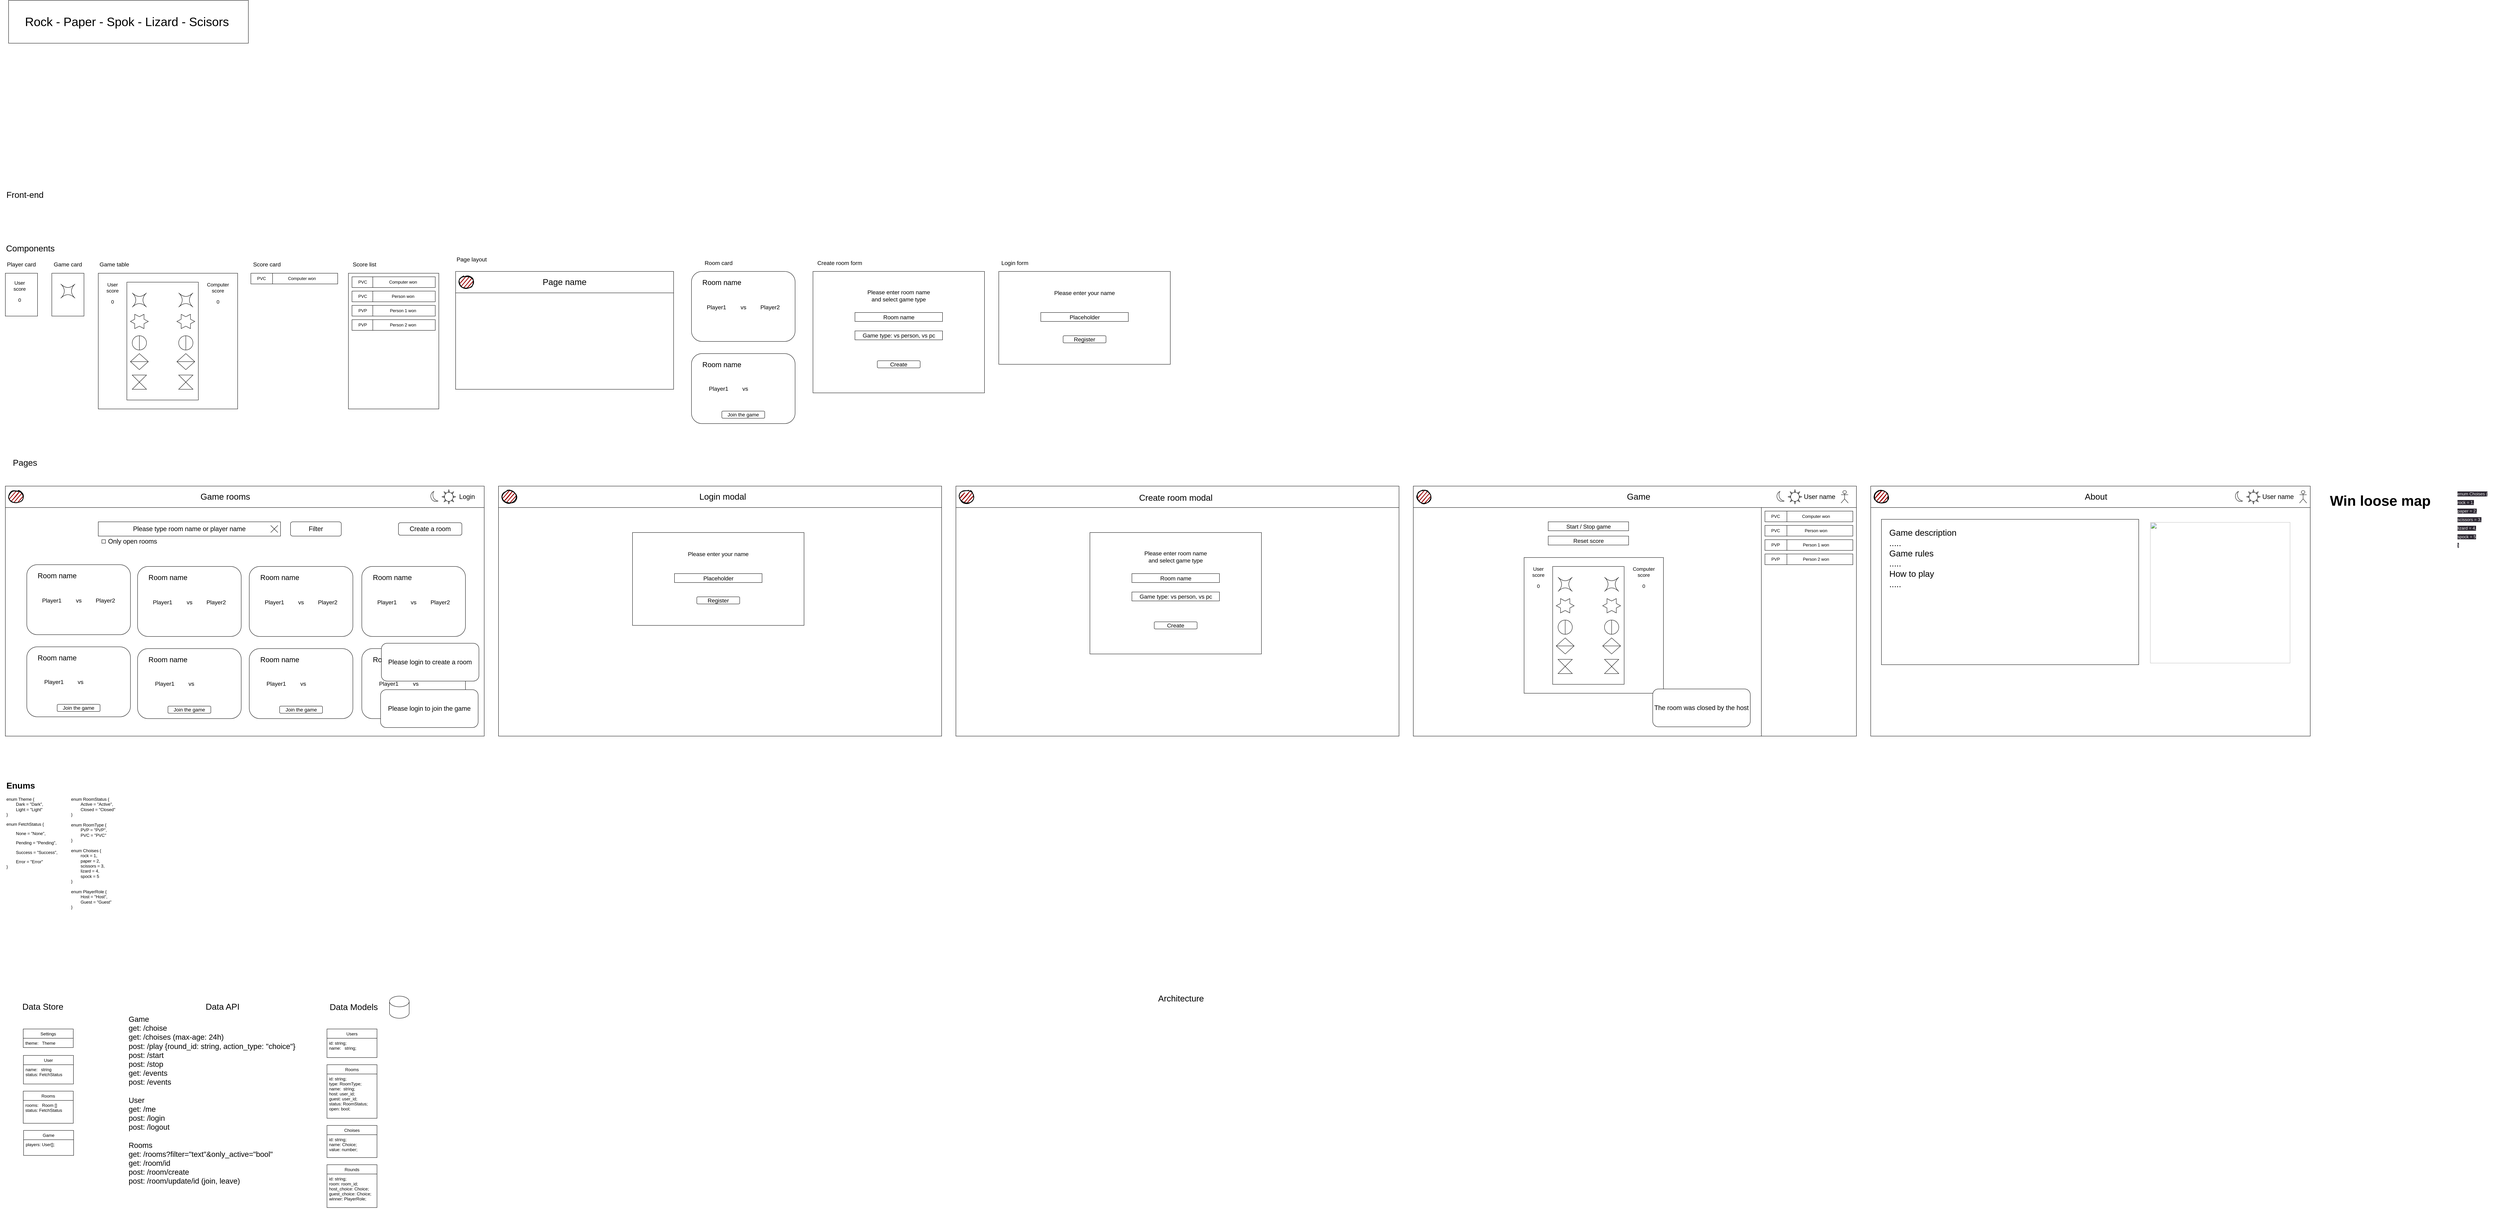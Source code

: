 <mxfile version="20.7.4" type="device"><diagram id="Yhe4_dBiRpnGmSM2h0tJ" name="Page-1"><mxGraphModel dx="1044" dy="1875" grid="1" gridSize="10" guides="1" tooltips="1" connect="1" arrows="1" fold="1" page="1" pageScale="1" pageWidth="827" pageHeight="1169" math="0" shadow="0"><root><mxCell id="0"/><mxCell id="1" parent="0"/><mxCell id="0bNmZjSGsrC72rVKNUDb-1" value="" style="rounded=0;whiteSpace=wrap;html=1;" parent="1" vertex="1"><mxGeometry x="400" y="204" width="390" height="380" as="geometry"/></mxCell><mxCell id="0bNmZjSGsrC72rVKNUDb-2" value="User score" style="text;html=1;strokeColor=none;fillColor=none;align=center;verticalAlign=middle;whiteSpace=wrap;rounded=0;fontSize=14;" parent="1" vertex="1"><mxGeometry x="410" y="229" width="60" height="30" as="geometry"/></mxCell><mxCell id="0bNmZjSGsrC72rVKNUDb-3" value="Computer score" style="text;html=1;strokeColor=none;fillColor=none;align=center;verticalAlign=middle;whiteSpace=wrap;rounded=0;fontSize=14;" parent="1" vertex="1"><mxGeometry x="700" y="229" width="70" height="30" as="geometry"/></mxCell><mxCell id="0bNmZjSGsrC72rVKNUDb-5" value="0" style="text;html=1;strokeColor=none;fillColor=none;align=center;verticalAlign=middle;whiteSpace=wrap;rounded=0;fontSize=14;" parent="1" vertex="1"><mxGeometry x="410" y="269" width="60" height="30" as="geometry"/></mxCell><mxCell id="0bNmZjSGsrC72rVKNUDb-6" value="0" style="text;html=1;strokeColor=none;fillColor=none;align=center;verticalAlign=middle;whiteSpace=wrap;rounded=0;fontSize=14;" parent="1" vertex="1"><mxGeometry x="700" y="269" width="70" height="30" as="geometry"/></mxCell><mxCell id="0bNmZjSGsrC72rVKNUDb-36" value="" style="rounded=0;whiteSpace=wrap;html=1;fontSize=14;" parent="1" vertex="1"><mxGeometry x="480" y="229" width="200" height="330" as="geometry"/></mxCell><mxCell id="0bNmZjSGsrC72rVKNUDb-37" value="" style="shape=collate;whiteSpace=wrap;html=1;fontSize=14;" parent="1" vertex="1"><mxGeometry x="625" y="489" width="40" height="40" as="geometry"/></mxCell><mxCell id="0bNmZjSGsrC72rVKNUDb-38" value="" style="shape=sortShape;perimeter=rhombusPerimeter;whiteSpace=wrap;html=1;fontSize=14;" parent="1" vertex="1"><mxGeometry x="620" y="429" width="50" height="45" as="geometry"/></mxCell><mxCell id="0bNmZjSGsrC72rVKNUDb-39" value="" style="shape=lineEllipse;line=vertical;perimeter=ellipsePerimeter;whiteSpace=wrap;html=1;backgroundOutline=1;fontSize=14;" parent="1" vertex="1"><mxGeometry x="625" y="379" width="40" height="40" as="geometry"/></mxCell><mxCell id="0bNmZjSGsrC72rVKNUDb-40" value="" style="shape=switch;whiteSpace=wrap;html=1;fontSize=14;" parent="1" vertex="1"><mxGeometry x="625" y="259" width="40" height="40" as="geometry"/></mxCell><mxCell id="0bNmZjSGsrC72rVKNUDb-41" value="" style="verticalLabelPosition=bottom;verticalAlign=top;html=1;shape=mxgraph.basic.6_point_star;fontSize=14;" parent="1" vertex="1"><mxGeometry x="620" y="319" width="50" height="40" as="geometry"/></mxCell><mxCell id="0bNmZjSGsrC72rVKNUDb-45" value="" style="shape=collate;whiteSpace=wrap;html=1;fontSize=14;" parent="1" vertex="1"><mxGeometry x="495" y="489" width="40" height="40" as="geometry"/></mxCell><mxCell id="0bNmZjSGsrC72rVKNUDb-46" value="" style="shape=sortShape;perimeter=rhombusPerimeter;whiteSpace=wrap;html=1;fontSize=14;" parent="1" vertex="1"><mxGeometry x="490" y="429" width="50" height="45" as="geometry"/></mxCell><mxCell id="0bNmZjSGsrC72rVKNUDb-47" value="" style="shape=lineEllipse;line=vertical;perimeter=ellipsePerimeter;whiteSpace=wrap;html=1;backgroundOutline=1;fontSize=14;" parent="1" vertex="1"><mxGeometry x="495" y="379" width="40" height="40" as="geometry"/></mxCell><mxCell id="0bNmZjSGsrC72rVKNUDb-49" value="" style="verticalLabelPosition=bottom;verticalAlign=top;html=1;shape=mxgraph.basic.6_point_star;fontSize=14;" parent="1" vertex="1"><mxGeometry x="490" y="319" width="50" height="40" as="geometry"/></mxCell><mxCell id="0bNmZjSGsrC72rVKNUDb-50" value="Components" style="text;html=1;strokeColor=none;fillColor=none;align=center;verticalAlign=middle;whiteSpace=wrap;rounded=0;fontSize=24;" parent="1" vertex="1"><mxGeometry x="140" y="120" width="140" height="30" as="geometry"/></mxCell><mxCell id="0bNmZjSGsrC72rVKNUDb-56" value="" style="rounded=0;whiteSpace=wrap;html=1;" parent="1" vertex="1"><mxGeometry x="140" y="204" width="90" height="120" as="geometry"/></mxCell><mxCell id="0bNmZjSGsrC72rVKNUDb-62" value="User score" style="text;html=1;strokeColor=none;fillColor=none;align=center;verticalAlign=middle;whiteSpace=wrap;rounded=0;fontSize=14;" parent="1" vertex="1"><mxGeometry x="150" y="224" width="60" height="30" as="geometry"/></mxCell><mxCell id="0bNmZjSGsrC72rVKNUDb-63" value="0" style="text;html=1;strokeColor=none;fillColor=none;align=center;verticalAlign=middle;whiteSpace=wrap;rounded=0;fontSize=14;" parent="1" vertex="1"><mxGeometry x="150" y="264" width="60" height="30" as="geometry"/></mxCell><mxCell id="0bNmZjSGsrC72rVKNUDb-64" value="Game table" style="text;html=1;strokeColor=none;fillColor=none;align=center;verticalAlign=middle;whiteSpace=wrap;rounded=0;fontSize=16;" parent="1" vertex="1"><mxGeometry x="400" y="164" width="90" height="30" as="geometry"/></mxCell><mxCell id="0bNmZjSGsrC72rVKNUDb-65" value="Player card" style="text;html=1;strokeColor=none;fillColor=none;align=center;verticalAlign=middle;whiteSpace=wrap;rounded=0;fontSize=16;" parent="1" vertex="1"><mxGeometry x="140" y="164" width="90" height="30" as="geometry"/></mxCell><mxCell id="0bNmZjSGsrC72rVKNUDb-66" value="Game card" style="text;html=1;strokeColor=none;fillColor=none;align=center;verticalAlign=middle;whiteSpace=wrap;rounded=0;fontSize=16;" parent="1" vertex="1"><mxGeometry x="270" y="164" width="90" height="30" as="geometry"/></mxCell><mxCell id="0bNmZjSGsrC72rVKNUDb-67" value="" style="rounded=0;whiteSpace=wrap;html=1;" parent="1" vertex="1"><mxGeometry x="270" y="204" width="90" height="120" as="geometry"/></mxCell><mxCell id="0bNmZjSGsrC72rVKNUDb-70" value="" style="shape=switch;whiteSpace=wrap;html=1;fontSize=14;" parent="1" vertex="1"><mxGeometry x="495" y="259" width="40" height="40" as="geometry"/></mxCell><mxCell id="0bNmZjSGsrC72rVKNUDb-71" value="" style="shape=switch;whiteSpace=wrap;html=1;fontSize=14;" parent="1" vertex="1"><mxGeometry x="295" y="234" width="40" height="40" as="geometry"/></mxCell><mxCell id="cxl0kjxxXBH_ArZUtwH2-2" value="Score list" style="text;html=1;strokeColor=none;fillColor=none;align=center;verticalAlign=middle;whiteSpace=wrap;rounded=0;fontSize=16;" parent="1" vertex="1"><mxGeometry x="1100" y="164" width="90" height="30" as="geometry"/></mxCell><mxCell id="cxl0kjxxXBH_ArZUtwH2-21" value="" style="rounded=0;whiteSpace=wrap;html=1;" parent="1" vertex="1"><mxGeometry x="1100" y="204" width="253" height="380" as="geometry"/></mxCell><mxCell id="cxl0kjxxXBH_ArZUtwH2-22" value="" style="rounded=0;whiteSpace=wrap;html=1;" parent="1" vertex="1"><mxGeometry x="1110" y="214" width="233" height="30" as="geometry"/></mxCell><mxCell id="cxl0kjxxXBH_ArZUtwH2-23" value="PVC" style="text;html=1;strokeColor=none;fillColor=none;align=center;verticalAlign=middle;whiteSpace=wrap;rounded=0;" parent="1" vertex="1"><mxGeometry x="1110" y="214" width="60" height="30" as="geometry"/></mxCell><mxCell id="cxl0kjxxXBH_ArZUtwH2-25" value="" style="endArrow=none;html=1;rounded=0;entryX=0.25;entryY=0;entryDx=0;entryDy=0;exitX=0.25;exitY=1;exitDx=0;exitDy=0;" parent="1" source="cxl0kjxxXBH_ArZUtwH2-22" target="cxl0kjxxXBH_ArZUtwH2-22" edge="1"><mxGeometry width="50" height="50" relative="1" as="geometry"><mxPoint x="1170" y="274" as="sourcePoint"/><mxPoint x="1200" y="224" as="targetPoint"/></mxGeometry></mxCell><mxCell id="cxl0kjxxXBH_ArZUtwH2-27" value="Computer won" style="text;html=1;strokeColor=none;fillColor=none;align=center;verticalAlign=middle;whiteSpace=wrap;rounded=0;" parent="1" vertex="1"><mxGeometry x="1203" y="214" width="100" height="30" as="geometry"/></mxCell><mxCell id="cxl0kjxxXBH_ArZUtwH2-28" value="" style="rounded=0;whiteSpace=wrap;html=1;" parent="1" vertex="1"><mxGeometry x="1110" y="254" width="233" height="30" as="geometry"/></mxCell><mxCell id="cxl0kjxxXBH_ArZUtwH2-29" value="PVC" style="text;html=1;strokeColor=none;fillColor=none;align=center;verticalAlign=middle;whiteSpace=wrap;rounded=0;" parent="1" vertex="1"><mxGeometry x="1110" y="254" width="60" height="30" as="geometry"/></mxCell><mxCell id="cxl0kjxxXBH_ArZUtwH2-30" value="" style="endArrow=none;html=1;rounded=0;entryX=0.25;entryY=0;entryDx=0;entryDy=0;exitX=0.25;exitY=1;exitDx=0;exitDy=0;" parent="1" source="cxl0kjxxXBH_ArZUtwH2-28" target="cxl0kjxxXBH_ArZUtwH2-28" edge="1"><mxGeometry width="50" height="50" relative="1" as="geometry"><mxPoint x="1170" y="314" as="sourcePoint"/><mxPoint x="1200" y="264" as="targetPoint"/></mxGeometry></mxCell><mxCell id="cxl0kjxxXBH_ArZUtwH2-31" value="Person won" style="text;html=1;strokeColor=none;fillColor=none;align=center;verticalAlign=middle;whiteSpace=wrap;rounded=0;" parent="1" vertex="1"><mxGeometry x="1203" y="254" width="100" height="30" as="geometry"/></mxCell><mxCell id="cxl0kjxxXBH_ArZUtwH2-32" value="" style="rounded=0;whiteSpace=wrap;html=1;" parent="1" vertex="1"><mxGeometry x="1110" y="294" width="233" height="30" as="geometry"/></mxCell><mxCell id="cxl0kjxxXBH_ArZUtwH2-33" value="PVP" style="text;html=1;strokeColor=none;fillColor=none;align=center;verticalAlign=middle;whiteSpace=wrap;rounded=0;" parent="1" vertex="1"><mxGeometry x="1110" y="294" width="60" height="30" as="geometry"/></mxCell><mxCell id="cxl0kjxxXBH_ArZUtwH2-34" value="" style="endArrow=none;html=1;rounded=0;entryX=0.25;entryY=0;entryDx=0;entryDy=0;exitX=0.25;exitY=1;exitDx=0;exitDy=0;" parent="1" source="cxl0kjxxXBH_ArZUtwH2-32" target="cxl0kjxxXBH_ArZUtwH2-32" edge="1"><mxGeometry width="50" height="50" relative="1" as="geometry"><mxPoint x="1170" y="354" as="sourcePoint"/><mxPoint x="1200" y="304" as="targetPoint"/></mxGeometry></mxCell><mxCell id="cxl0kjxxXBH_ArZUtwH2-35" value="Person 1 won" style="text;html=1;strokeColor=none;fillColor=none;align=center;verticalAlign=middle;whiteSpace=wrap;rounded=0;" parent="1" vertex="1"><mxGeometry x="1203" y="294" width="100" height="30" as="geometry"/></mxCell><mxCell id="cxl0kjxxXBH_ArZUtwH2-36" value="" style="rounded=0;whiteSpace=wrap;html=1;" parent="1" vertex="1"><mxGeometry x="1110" y="334" width="233" height="30" as="geometry"/></mxCell><mxCell id="cxl0kjxxXBH_ArZUtwH2-37" value="PVP" style="text;html=1;strokeColor=none;fillColor=none;align=center;verticalAlign=middle;whiteSpace=wrap;rounded=0;" parent="1" vertex="1"><mxGeometry x="1110" y="334" width="60" height="30" as="geometry"/></mxCell><mxCell id="cxl0kjxxXBH_ArZUtwH2-38" value="" style="endArrow=none;html=1;rounded=0;entryX=0.25;entryY=0;entryDx=0;entryDy=0;exitX=0.25;exitY=1;exitDx=0;exitDy=0;" parent="1" source="cxl0kjxxXBH_ArZUtwH2-36" target="cxl0kjxxXBH_ArZUtwH2-36" edge="1"><mxGeometry width="50" height="50" relative="1" as="geometry"><mxPoint x="1170" y="394" as="sourcePoint"/><mxPoint x="1200" y="344" as="targetPoint"/></mxGeometry></mxCell><mxCell id="cxl0kjxxXBH_ArZUtwH2-39" value="Person 2&amp;nbsp;won" style="text;html=1;strokeColor=none;fillColor=none;align=center;verticalAlign=middle;whiteSpace=wrap;rounded=0;" parent="1" vertex="1"><mxGeometry x="1203" y="334" width="100" height="30" as="geometry"/></mxCell><mxCell id="cxl0kjxxXBH_ArZUtwH2-40" value="Score card" style="text;html=1;strokeColor=none;fillColor=none;align=center;verticalAlign=middle;whiteSpace=wrap;rounded=0;fontSize=16;" parent="1" vertex="1"><mxGeometry x="827" y="164" width="90" height="30" as="geometry"/></mxCell><mxCell id="cxl0kjxxXBH_ArZUtwH2-41" value="" style="rounded=0;whiteSpace=wrap;html=1;" parent="1" vertex="1"><mxGeometry x="827" y="204" width="243" height="30" as="geometry"/></mxCell><mxCell id="cxl0kjxxXBH_ArZUtwH2-42" value="PVC" style="text;html=1;strokeColor=none;fillColor=none;align=center;verticalAlign=middle;whiteSpace=wrap;rounded=0;" parent="1" vertex="1"><mxGeometry x="827" y="204" width="60" height="30" as="geometry"/></mxCell><mxCell id="cxl0kjxxXBH_ArZUtwH2-43" value="" style="endArrow=none;html=1;rounded=0;entryX=0.25;entryY=0;entryDx=0;entryDy=0;exitX=0.25;exitY=1;exitDx=0;exitDy=0;" parent="1" source="cxl0kjxxXBH_ArZUtwH2-41" target="cxl0kjxxXBH_ArZUtwH2-41" edge="1"><mxGeometry width="50" height="50" relative="1" as="geometry"><mxPoint x="887" y="264" as="sourcePoint"/><mxPoint x="917" y="214" as="targetPoint"/></mxGeometry></mxCell><mxCell id="cxl0kjxxXBH_ArZUtwH2-44" value="Computer won" style="text;html=1;strokeColor=none;fillColor=none;align=center;verticalAlign=middle;whiteSpace=wrap;rounded=0;" parent="1" vertex="1"><mxGeometry x="920" y="204" width="100" height="30" as="geometry"/></mxCell><mxCell id="cxl0kjxxXBH_ArZUtwH2-80" value="" style="rounded=0;whiteSpace=wrap;html=1;" parent="1" vertex="1"><mxGeometry x="4080" y="800" width="1240" height="700" as="geometry"/></mxCell><mxCell id="cxl0kjxxXBH_ArZUtwH2-81" value="" style="rounded=0;whiteSpace=wrap;html=1;" parent="1" vertex="1"><mxGeometry x="4390" y="1000" width="390" height="380" as="geometry"/></mxCell><mxCell id="cxl0kjxxXBH_ArZUtwH2-82" value="User score" style="text;html=1;strokeColor=none;fillColor=none;align=center;verticalAlign=middle;whiteSpace=wrap;rounded=0;fontSize=14;" parent="1" vertex="1"><mxGeometry x="4400" y="1025" width="60" height="30" as="geometry"/></mxCell><mxCell id="cxl0kjxxXBH_ArZUtwH2-83" value="Computer score" style="text;html=1;strokeColor=none;fillColor=none;align=center;verticalAlign=middle;whiteSpace=wrap;rounded=0;fontSize=14;" parent="1" vertex="1"><mxGeometry x="4690" y="1025" width="70" height="30" as="geometry"/></mxCell><mxCell id="cxl0kjxxXBH_ArZUtwH2-84" value="0" style="text;html=1;strokeColor=none;fillColor=none;align=center;verticalAlign=middle;whiteSpace=wrap;rounded=0;fontSize=14;" parent="1" vertex="1"><mxGeometry x="4400" y="1065" width="60" height="30" as="geometry"/></mxCell><mxCell id="cxl0kjxxXBH_ArZUtwH2-85" value="0" style="text;html=1;strokeColor=none;fillColor=none;align=center;verticalAlign=middle;whiteSpace=wrap;rounded=0;fontSize=14;" parent="1" vertex="1"><mxGeometry x="4690" y="1065" width="70" height="30" as="geometry"/></mxCell><mxCell id="cxl0kjxxXBH_ArZUtwH2-86" value="" style="rounded=0;whiteSpace=wrap;html=1;fontSize=14;" parent="1" vertex="1"><mxGeometry x="4470" y="1025" width="200" height="330" as="geometry"/></mxCell><mxCell id="cxl0kjxxXBH_ArZUtwH2-87" value="" style="shape=collate;whiteSpace=wrap;html=1;fontSize=14;" parent="1" vertex="1"><mxGeometry x="4615" y="1285" width="40" height="40" as="geometry"/></mxCell><mxCell id="cxl0kjxxXBH_ArZUtwH2-88" value="" style="shape=sortShape;perimeter=rhombusPerimeter;whiteSpace=wrap;html=1;fontSize=14;" parent="1" vertex="1"><mxGeometry x="4610" y="1225" width="50" height="45" as="geometry"/></mxCell><mxCell id="cxl0kjxxXBH_ArZUtwH2-89" value="" style="shape=lineEllipse;line=vertical;perimeter=ellipsePerimeter;whiteSpace=wrap;html=1;backgroundOutline=1;fontSize=14;" parent="1" vertex="1"><mxGeometry x="4615" y="1175" width="40" height="40" as="geometry"/></mxCell><mxCell id="cxl0kjxxXBH_ArZUtwH2-90" value="" style="shape=switch;whiteSpace=wrap;html=1;fontSize=14;" parent="1" vertex="1"><mxGeometry x="4615" y="1055" width="40" height="40" as="geometry"/></mxCell><mxCell id="cxl0kjxxXBH_ArZUtwH2-91" value="" style="verticalLabelPosition=bottom;verticalAlign=top;html=1;shape=mxgraph.basic.6_point_star;fontSize=14;" parent="1" vertex="1"><mxGeometry x="4610" y="1115" width="50" height="40" as="geometry"/></mxCell><mxCell id="cxl0kjxxXBH_ArZUtwH2-92" value="" style="shape=collate;whiteSpace=wrap;html=1;fontSize=14;" parent="1" vertex="1"><mxGeometry x="4485" y="1285" width="40" height="40" as="geometry"/></mxCell><mxCell id="cxl0kjxxXBH_ArZUtwH2-93" value="" style="shape=sortShape;perimeter=rhombusPerimeter;whiteSpace=wrap;html=1;fontSize=14;" parent="1" vertex="1"><mxGeometry x="4480" y="1225" width="50" height="45" as="geometry"/></mxCell><mxCell id="cxl0kjxxXBH_ArZUtwH2-94" value="" style="shape=lineEllipse;line=vertical;perimeter=ellipsePerimeter;whiteSpace=wrap;html=1;backgroundOutline=1;fontSize=14;" parent="1" vertex="1"><mxGeometry x="4485" y="1175" width="40" height="40" as="geometry"/></mxCell><mxCell id="cxl0kjxxXBH_ArZUtwH2-95" value="" style="verticalLabelPosition=bottom;verticalAlign=top;html=1;shape=mxgraph.basic.6_point_star;fontSize=14;" parent="1" vertex="1"><mxGeometry x="4480" y="1115" width="50" height="40" as="geometry"/></mxCell><mxCell id="cxl0kjxxXBH_ArZUtwH2-96" value="" style="shape=switch;whiteSpace=wrap;html=1;fontSize=14;" parent="1" vertex="1"><mxGeometry x="4485" y="1055" width="40" height="40" as="geometry"/></mxCell><mxCell id="cxl0kjxxXBH_ArZUtwH2-97" value="" style="rounded=0;whiteSpace=wrap;html=1;" parent="1" vertex="1"><mxGeometry x="5054" y="860" width="266" height="640" as="geometry"/></mxCell><mxCell id="cxl0kjxxXBH_ArZUtwH2-98" value="" style="rounded=0;whiteSpace=wrap;html=1;" parent="1" vertex="1"><mxGeometry x="5064" y="870" width="246" height="30" as="geometry"/></mxCell><mxCell id="cxl0kjxxXBH_ArZUtwH2-99" value="PVC" style="text;html=1;strokeColor=none;fillColor=none;align=center;verticalAlign=middle;whiteSpace=wrap;rounded=0;" parent="1" vertex="1"><mxGeometry x="5064" y="870" width="60" height="30" as="geometry"/></mxCell><mxCell id="cxl0kjxxXBH_ArZUtwH2-100" value="" style="endArrow=none;html=1;rounded=0;entryX=0.25;entryY=0;entryDx=0;entryDy=0;exitX=0.25;exitY=1;exitDx=0;exitDy=0;" parent="1" source="cxl0kjxxXBH_ArZUtwH2-98" target="cxl0kjxxXBH_ArZUtwH2-98" edge="1"><mxGeometry width="50" height="50" relative="1" as="geometry"><mxPoint x="5124" y="930" as="sourcePoint"/><mxPoint x="5154" y="880" as="targetPoint"/></mxGeometry></mxCell><mxCell id="cxl0kjxxXBH_ArZUtwH2-101" value="Computer won" style="text;html=1;strokeColor=none;fillColor=none;align=center;verticalAlign=middle;whiteSpace=wrap;rounded=0;" parent="1" vertex="1"><mxGeometry x="5157" y="870" width="100" height="30" as="geometry"/></mxCell><mxCell id="cxl0kjxxXBH_ArZUtwH2-102" value="" style="rounded=0;whiteSpace=wrap;html=1;" parent="1" vertex="1"><mxGeometry x="5064" y="910" width="246" height="30" as="geometry"/></mxCell><mxCell id="cxl0kjxxXBH_ArZUtwH2-103" value="PVC" style="text;html=1;strokeColor=none;fillColor=none;align=center;verticalAlign=middle;whiteSpace=wrap;rounded=0;" parent="1" vertex="1"><mxGeometry x="5064" y="910" width="60" height="30" as="geometry"/></mxCell><mxCell id="cxl0kjxxXBH_ArZUtwH2-104" value="" style="endArrow=none;html=1;rounded=0;entryX=0.25;entryY=0;entryDx=0;entryDy=0;exitX=0.25;exitY=1;exitDx=0;exitDy=0;" parent="1" source="cxl0kjxxXBH_ArZUtwH2-102" target="cxl0kjxxXBH_ArZUtwH2-102" edge="1"><mxGeometry width="50" height="50" relative="1" as="geometry"><mxPoint x="5124" y="970" as="sourcePoint"/><mxPoint x="5154" y="920" as="targetPoint"/></mxGeometry></mxCell><mxCell id="cxl0kjxxXBH_ArZUtwH2-105" value="Person won" style="text;html=1;strokeColor=none;fillColor=none;align=center;verticalAlign=middle;whiteSpace=wrap;rounded=0;" parent="1" vertex="1"><mxGeometry x="5157" y="910" width="100" height="30" as="geometry"/></mxCell><mxCell id="cxl0kjxxXBH_ArZUtwH2-106" value="" style="rounded=0;whiteSpace=wrap;html=1;" parent="1" vertex="1"><mxGeometry x="5064" y="950" width="246" height="30" as="geometry"/></mxCell><mxCell id="cxl0kjxxXBH_ArZUtwH2-107" value="PVP" style="text;html=1;strokeColor=none;fillColor=none;align=center;verticalAlign=middle;whiteSpace=wrap;rounded=0;" parent="1" vertex="1"><mxGeometry x="5064" y="950" width="60" height="30" as="geometry"/></mxCell><mxCell id="cxl0kjxxXBH_ArZUtwH2-108" value="" style="endArrow=none;html=1;rounded=0;entryX=0.25;entryY=0;entryDx=0;entryDy=0;exitX=0.25;exitY=1;exitDx=0;exitDy=0;" parent="1" source="cxl0kjxxXBH_ArZUtwH2-106" target="cxl0kjxxXBH_ArZUtwH2-106" edge="1"><mxGeometry width="50" height="50" relative="1" as="geometry"><mxPoint x="5124" y="1010" as="sourcePoint"/><mxPoint x="5154" y="960" as="targetPoint"/></mxGeometry></mxCell><mxCell id="cxl0kjxxXBH_ArZUtwH2-109" value="Person 1 won" style="text;html=1;strokeColor=none;fillColor=none;align=center;verticalAlign=middle;whiteSpace=wrap;rounded=0;" parent="1" vertex="1"><mxGeometry x="5157" y="950" width="100" height="30" as="geometry"/></mxCell><mxCell id="cxl0kjxxXBH_ArZUtwH2-110" value="" style="rounded=0;whiteSpace=wrap;html=1;" parent="1" vertex="1"><mxGeometry x="5064" y="990" width="246" height="30" as="geometry"/></mxCell><mxCell id="cxl0kjxxXBH_ArZUtwH2-111" value="PVP" style="text;html=1;strokeColor=none;fillColor=none;align=center;verticalAlign=middle;whiteSpace=wrap;rounded=0;" parent="1" vertex="1"><mxGeometry x="5064" y="990" width="60" height="30" as="geometry"/></mxCell><mxCell id="cxl0kjxxXBH_ArZUtwH2-112" value="" style="endArrow=none;html=1;rounded=0;entryX=0.25;entryY=0;entryDx=0;entryDy=0;exitX=0.25;exitY=1;exitDx=0;exitDy=0;" parent="1" source="cxl0kjxxXBH_ArZUtwH2-110" target="cxl0kjxxXBH_ArZUtwH2-110" edge="1"><mxGeometry width="50" height="50" relative="1" as="geometry"><mxPoint x="5124" y="1050" as="sourcePoint"/><mxPoint x="5154" y="1000" as="targetPoint"/></mxGeometry></mxCell><mxCell id="cxl0kjxxXBH_ArZUtwH2-113" value="Person 2&amp;nbsp;won" style="text;html=1;strokeColor=none;fillColor=none;align=center;verticalAlign=middle;whiteSpace=wrap;rounded=0;" parent="1" vertex="1"><mxGeometry x="5157" y="990" width="100" height="30" as="geometry"/></mxCell><mxCell id="cxl0kjxxXBH_ArZUtwH2-114" value="" style="rounded=0;whiteSpace=wrap;html=1;" parent="1" vertex="1"><mxGeometry x="4080" y="800" width="1240" height="60" as="geometry"/></mxCell><mxCell id="cxl0kjxxXBH_ArZUtwH2-115" value="" style="ellipse;whiteSpace=wrap;html=1;strokeWidth=2;fillWeight=2;hachureGap=8;fillColor=#990000;fillStyle=dots;sketch=1;" parent="1" vertex="1"><mxGeometry x="4090" y="812.5" width="40" height="35" as="geometry"/></mxCell><mxCell id="cxl0kjxxXBH_ArZUtwH2-119" value="Game" style="text;html=1;strokeColor=none;fillColor=none;align=center;verticalAlign=middle;whiteSpace=wrap;rounded=0;fontSize=24;" parent="1" vertex="1"><mxGeometry x="4633.75" y="815" width="152.5" height="30" as="geometry"/></mxCell><mxCell id="cxl0kjxxXBH_ArZUtwH2-122" value="" style="rounded=0;whiteSpace=wrap;html=1;" parent="1" vertex="1"><mxGeometry x="5360" y="800" width="1230" height="700" as="geometry"/></mxCell><mxCell id="cxl0kjxxXBH_ArZUtwH2-156" value="" style="rounded=0;whiteSpace=wrap;html=1;" parent="1" vertex="1"><mxGeometry x="5360" y="800" width="1230" height="60" as="geometry"/></mxCell><mxCell id="cxl0kjxxXBH_ArZUtwH2-157" value="" style="ellipse;whiteSpace=wrap;html=1;strokeWidth=2;fillWeight=2;hachureGap=8;fillColor=#990000;fillStyle=dots;sketch=1;" parent="1" vertex="1"><mxGeometry x="5370" y="812.5" width="40" height="35" as="geometry"/></mxCell><mxCell id="cxl0kjxxXBH_ArZUtwH2-158" value="About" style="text;html=1;strokeColor=none;fillColor=none;align=center;verticalAlign=middle;whiteSpace=wrap;rounded=0;fontSize=24;" parent="1" vertex="1"><mxGeometry x="5913.75" y="815" width="152.5" height="30" as="geometry"/></mxCell><mxCell id="cxl0kjxxXBH_ArZUtwH2-162" value="&lt;meta charset=&quot;utf-8&quot;&gt;&lt;b id=&quot;docs-internal-guid-2ac57503-7fff-f6e9-b4ce-fe7399920512&quot; style=&quot;font-weight:normal;&quot;&gt;&lt;span style=&quot;border:none;display:inline-block;overflow:hidden;width:392px;height:395px;&quot;&gt;&lt;img style=&quot;margin-left:0px;margin-top:0px;&quot; height=&quot;395&quot; width=&quot;392&quot; src=&quot;https://lh4.googleusercontent.com/ucB3--M_30yGmEJfpCYrcSXI10EfaZs7s7QzJCr9ZlQcQEuOCeqfJs1aZdH_60KvUX0px6kwdvN_eWKWVX5hDx8XnCVTqWFpMG9bXi8JX_VUq0w6X02LqLYFUOr1EMrZA6esCNFl2YM-uINndnB2cv4&quot;&gt;&lt;/span&gt;&lt;/b&gt;" style="text;whiteSpace=wrap;html=1;fontSize=24;" parent="1" vertex="1"><mxGeometry x="6140" y="894" width="430" height="430" as="geometry"/></mxCell><mxCell id="cxl0kjxxXBH_ArZUtwH2-163" value="" style="rounded=0;whiteSpace=wrap;html=1;fontSize=24;" parent="1" vertex="1"><mxGeometry x="5390" y="893" width="720" height="407" as="geometry"/></mxCell><mxCell id="cxl0kjxxXBH_ArZUtwH2-165" value="Game description&lt;br&gt;.....&lt;br&gt;Game rules&lt;br&gt;.....&lt;br&gt;How to play&lt;br&gt;....." style="text;html=1;strokeColor=none;fillColor=none;align=left;verticalAlign=top;whiteSpace=wrap;rounded=0;fontSize=24;" parent="1" vertex="1"><mxGeometry x="5410" y="910" width="540" height="320" as="geometry"/></mxCell><mxCell id="47OpDiA0oA8PgdaGgZOF-1" value="" style="rounded=0;whiteSpace=wrap;html=1;" parent="1" vertex="1"><mxGeometry x="149" y="-560" width="671" height="120" as="geometry"/></mxCell><mxCell id="47OpDiA0oA8PgdaGgZOF-2" value="Rock - Paper - Spok - Lizard - Scisors&amp;nbsp;" style="text;html=1;strokeColor=none;fillColor=none;align=center;verticalAlign=middle;whiteSpace=wrap;rounded=0;fontSize=34;" parent="1" vertex="1"><mxGeometry x="174.5" y="-542.5" width="620" height="85" as="geometry"/></mxCell><mxCell id="47OpDiA0oA8PgdaGgZOF-55" value="Start / Stop game" style="rounded=0;whiteSpace=wrap;html=1;fontSize=16;" parent="1" vertex="1"><mxGeometry x="4457.5" y="900" width="225" height="25" as="geometry"/></mxCell><mxCell id="47OpDiA0oA8PgdaGgZOF-56" value="Reset score" style="rounded=0;whiteSpace=wrap;html=1;fontSize=16;" parent="1" vertex="1"><mxGeometry x="4457.5" y="940" width="225" height="25" as="geometry"/></mxCell><mxCell id="47OpDiA0oA8PgdaGgZOF-98" value="Pages" style="text;html=1;strokeColor=none;fillColor=none;align=center;verticalAlign=middle;whiteSpace=wrap;rounded=0;fontSize=24;" parent="1" vertex="1"><mxGeometry x="140" y="720" width="110" height="30" as="geometry"/></mxCell><mxCell id="47OpDiA0oA8PgdaGgZOF-100" value="" style="rounded=0;whiteSpace=wrap;html=1;" parent="1" vertex="1"><mxGeometry x="1400" y="199" width="610" height="330" as="geometry"/></mxCell><mxCell id="47OpDiA0oA8PgdaGgZOF-101" value="" style="rounded=0;whiteSpace=wrap;html=1;" parent="1" vertex="1"><mxGeometry x="1400" y="199" width="610" height="60" as="geometry"/></mxCell><mxCell id="47OpDiA0oA8PgdaGgZOF-102" value="" style="ellipse;whiteSpace=wrap;html=1;strokeWidth=2;fillWeight=2;hachureGap=8;fillColor=#990000;fillStyle=dots;sketch=1;" parent="1" vertex="1"><mxGeometry x="1410" y="211.5" width="40" height="35" as="geometry"/></mxCell><mxCell id="47OpDiA0oA8PgdaGgZOF-103" value="Page name" style="text;html=1;strokeColor=none;fillColor=none;align=center;verticalAlign=middle;whiteSpace=wrap;rounded=0;fontSize=24;" parent="1" vertex="1"><mxGeometry x="1635" y="214" width="140" height="30" as="geometry"/></mxCell><mxCell id="47OpDiA0oA8PgdaGgZOF-105" value="Page layout" style="text;html=1;strokeColor=none;fillColor=none;align=center;verticalAlign=middle;whiteSpace=wrap;rounded=0;fontSize=16;" parent="1" vertex="1"><mxGeometry x="1400" y="150" width="90" height="30" as="geometry"/></mxCell><mxCell id="47OpDiA0oA8PgdaGgZOF-106" value="" style="rounded=0;whiteSpace=wrap;html=1;" parent="1" vertex="1"><mxGeometry x="1520" y="800" width="1240" height="700" as="geometry"/></mxCell><mxCell id="47OpDiA0oA8PgdaGgZOF-107" value="" style="rounded=0;whiteSpace=wrap;html=1;" parent="1" vertex="1"><mxGeometry x="1520" y="800" width="1240" height="60" as="geometry"/></mxCell><mxCell id="47OpDiA0oA8PgdaGgZOF-108" value="" style="ellipse;whiteSpace=wrap;html=1;strokeWidth=2;fillWeight=2;hachureGap=8;fillColor=#990000;fillStyle=dots;sketch=1;" parent="1" vertex="1"><mxGeometry x="1530" y="812.5" width="40" height="35" as="geometry"/></mxCell><mxCell id="47OpDiA0oA8PgdaGgZOF-109" value="Login modal" style="text;html=1;strokeColor=none;fillColor=none;align=center;verticalAlign=middle;whiteSpace=wrap;rounded=0;fontSize=24;" parent="1" vertex="1"><mxGeometry x="2065" y="815" width="165" height="30" as="geometry"/></mxCell><mxCell id="47OpDiA0oA8PgdaGgZOF-110" value="" style="rounded=0;whiteSpace=wrap;html=1;" parent="1" vertex="1"><mxGeometry x="1895" y="930" width="480" height="260" as="geometry"/></mxCell><mxCell id="47OpDiA0oA8PgdaGgZOF-111" value="Please enter your name" style="text;html=1;strokeColor=none;fillColor=none;align=center;verticalAlign=middle;whiteSpace=wrap;rounded=0;fontSize=16;" parent="1" vertex="1"><mxGeometry x="2035" y="975" width="200" height="30" as="geometry"/></mxCell><mxCell id="47OpDiA0oA8PgdaGgZOF-112" value="Placeholder" style="rounded=0;whiteSpace=wrap;html=1;fontSize=16;" parent="1" vertex="1"><mxGeometry x="2012.5" y="1045" width="245" height="25" as="geometry"/></mxCell><mxCell id="47OpDiA0oA8PgdaGgZOF-113" value="Register" style="rounded=1;whiteSpace=wrap;html=1;fontSize=16;" parent="1" vertex="1"><mxGeometry x="2075" y="1110" width="120" height="20" as="geometry"/></mxCell><mxCell id="47OpDiA0oA8PgdaGgZOF-114" value="" style="rounded=0;whiteSpace=wrap;html=1;" parent="1" vertex="1"><mxGeometry x="140" y="800" width="1340" height="700" as="geometry"/></mxCell><mxCell id="47OpDiA0oA8PgdaGgZOF-115" value="" style="rounded=0;whiteSpace=wrap;html=1;" parent="1" vertex="1"><mxGeometry x="140" y="800" width="1340" height="60" as="geometry"/></mxCell><mxCell id="47OpDiA0oA8PgdaGgZOF-116" value="" style="ellipse;whiteSpace=wrap;html=1;strokeWidth=2;fillWeight=2;hachureGap=8;fillColor=#990000;fillStyle=dots;sketch=1;" parent="1" vertex="1"><mxGeometry x="150" y="812.5" width="40" height="35" as="geometry"/></mxCell><mxCell id="47OpDiA0oA8PgdaGgZOF-117" value="Game rooms" style="text;html=1;strokeColor=none;fillColor=none;align=center;verticalAlign=middle;whiteSpace=wrap;rounded=0;fontSize=24;" parent="1" vertex="1"><mxGeometry x="662.5" y="815" width="185" height="30" as="geometry"/></mxCell><mxCell id="47OpDiA0oA8PgdaGgZOF-124" value="Data API" style="text;html=1;strokeColor=none;fillColor=none;align=center;verticalAlign=middle;whiteSpace=wrap;rounded=0;fontSize=24;" parent="1" vertex="1"><mxGeometry x="678" y="2243" width="140" height="30" as="geometry"/></mxCell><mxCell id="47OpDiA0oA8PgdaGgZOF-125" value="Data Store" style="text;html=1;strokeColor=none;fillColor=none;align=center;verticalAlign=middle;whiteSpace=wrap;rounded=0;fontSize=24;" parent="1" vertex="1"><mxGeometry x="174.5" y="2243" width="140" height="30" as="geometry"/></mxCell><mxCell id="47OpDiA0oA8PgdaGgZOF-126" value="Architecture" style="text;html=1;strokeColor=none;fillColor=none;align=center;verticalAlign=middle;whiteSpace=wrap;rounded=0;fontSize=24;" parent="1" vertex="1"><mxGeometry x="3360" y="2220" width="140" height="30" as="geometry"/></mxCell><mxCell id="47OpDiA0oA8PgdaGgZOF-127" value="Settings" style="swimlane;fontStyle=0;childLayout=stackLayout;horizontal=1;startSize=26;fillColor=none;horizontalStack=0;resizeParent=1;resizeParentMax=0;resizeLast=0;collapsible=1;marginBottom=0;" parent="1" vertex="1"><mxGeometry x="190" y="2320" width="140" height="52" as="geometry"/></mxCell><mxCell id="47OpDiA0oA8PgdaGgZOF-128" value="theme:   Theme" style="text;strokeColor=none;fillColor=none;align=left;verticalAlign=top;spacingLeft=4;spacingRight=4;overflow=hidden;rotatable=0;points=[[0,0.5],[1,0.5]];portConstraint=eastwest;" parent="47OpDiA0oA8PgdaGgZOF-127" vertex="1"><mxGeometry y="26" width="140" height="26" as="geometry"/></mxCell><mxCell id="47OpDiA0oA8PgdaGgZOF-129" value="&lt;h1&gt;Enums&lt;/h1&gt;enum&amp;nbsp;&lt;span style=&quot;background-color: initial;&quot;&gt;Theme {&lt;br&gt;&lt;/span&gt;&lt;span style=&quot;background-color: initial;&quot;&gt;&lt;span style=&quot;white-space: pre;&quot;&gt;&#9;&lt;/span&gt;Dark = &quot;Dark&quot;,&lt;br&gt;&lt;/span&gt;&lt;span style=&quot;background-color: initial;&quot;&gt;&lt;span style=&quot;white-space: pre;&quot;&gt;&#9;&lt;/span&gt;Light = &quot;Light&quot;&lt;br&gt;&lt;/span&gt;&lt;span style=&quot;background-color: initial;&quot;&gt;}&lt;/span&gt;&lt;span style=&quot;background-color: initial;&quot;&gt;&lt;br&gt;&lt;/span&gt;&lt;p&gt;&lt;span style=&quot;background-color: initial;&quot;&gt;enum FetchStatus {&lt;/span&gt;&lt;/p&gt;&lt;p&gt;&lt;span style=&quot;background-color: initial; white-space: pre;&quot;&gt;&#9;&lt;/span&gt;&lt;span style=&quot;background-color: initial;&quot;&gt;None = &quot;None&quot;,&lt;/span&gt;&lt;/p&gt;&lt;p&gt;&lt;span style=&quot;background-color: initial;&quot;&gt;&lt;span style=&quot;white-space: pre;&quot;&gt;&#9;&lt;/span&gt;Pending = &quot;Pending&quot;,&lt;/span&gt;&lt;/p&gt;&lt;p&gt;&lt;span style=&quot;background-color: initial;&quot;&gt;&lt;span style=&quot;white-space: pre;&quot;&gt;&#9;&lt;/span&gt;Success = &quot;Success&quot;,&lt;/span&gt;&lt;/p&gt;&lt;span style=&quot;white-space: pre;&quot;&gt;&#9;&lt;/span&gt;Error = &quot;Error&quot;&lt;br&gt;&lt;span style=&quot;background-color: initial;&quot;&gt;}&lt;/span&gt;" style="text;html=1;strokeColor=none;fillColor=none;spacing=5;spacingTop=-20;whiteSpace=wrap;overflow=hidden;rounded=0;" parent="1" vertex="1"><mxGeometry x="138" y="1619" width="162" height="400" as="geometry"/></mxCell><mxCell id="47OpDiA0oA8PgdaGgZOF-130" value="User" style="swimlane;fontStyle=0;childLayout=stackLayout;horizontal=1;startSize=26;fillColor=none;horizontalStack=0;resizeParent=1;resizeParentMax=0;resizeLast=0;collapsible=1;marginBottom=0;" parent="1" vertex="1"><mxGeometry x="190.5" y="2394" width="140" height="80" as="geometry"/></mxCell><mxCell id="47OpDiA0oA8PgdaGgZOF-131" value="name:   string&#10;status: FetchStatus" style="text;strokeColor=none;fillColor=none;align=left;verticalAlign=top;spacingLeft=4;spacingRight=4;overflow=hidden;rotatable=0;points=[[0,0.5],[1,0.5]];portConstraint=eastwest;" parent="47OpDiA0oA8PgdaGgZOF-130" vertex="1"><mxGeometry y="26" width="140" height="54" as="geometry"/></mxCell><mxCell id="47OpDiA0oA8PgdaGgZOF-132" value="Rooms" style="swimlane;fontStyle=0;childLayout=stackLayout;horizontal=1;startSize=26;fillColor=none;horizontalStack=0;resizeParent=1;resizeParentMax=0;resizeLast=0;collapsible=1;marginBottom=0;" parent="1" vertex="1"><mxGeometry x="190" y="2494" width="140" height="90" as="geometry"/></mxCell><mxCell id="47OpDiA0oA8PgdaGgZOF-133" value="rooms:   Room []&#10;status: FetchStatus" style="text;strokeColor=none;fillColor=none;align=left;verticalAlign=top;spacingLeft=4;spacingRight=4;overflow=hidden;rotatable=0;points=[[0,0.5],[1,0.5]];portConstraint=eastwest;" parent="47OpDiA0oA8PgdaGgZOF-132" vertex="1"><mxGeometry y="26" width="140" height="64" as="geometry"/></mxCell><mxCell id="XbKmYp0QOx75mLHdsZkM-2" value="" style="rounded=1;whiteSpace=wrap;html=1;" vertex="1" parent="1"><mxGeometry x="2060" y="199" width="290" height="196" as="geometry"/></mxCell><mxCell id="XbKmYp0QOx75mLHdsZkM-4" value="Room name" style="text;html=1;strokeColor=none;fillColor=none;align=center;verticalAlign=middle;whiteSpace=wrap;rounded=0;fontSize=20;" vertex="1" parent="1"><mxGeometry x="2070" y="214" width="150" height="30" as="geometry"/></mxCell><mxCell id="XbKmYp0QOx75mLHdsZkM-5" value="Player1" style="text;html=1;strokeColor=none;fillColor=none;align=center;verticalAlign=middle;whiteSpace=wrap;rounded=0;fontSize=16;" vertex="1" parent="1"><mxGeometry x="2090" y="284" width="80" height="30" as="geometry"/></mxCell><mxCell id="XbKmYp0QOx75mLHdsZkM-6" value="" style="rounded=1;whiteSpace=wrap;html=1;" vertex="1" parent="1"><mxGeometry x="2060" y="429" width="290" height="196" as="geometry"/></mxCell><mxCell id="XbKmYp0QOx75mLHdsZkM-7" value="Room name" style="text;html=1;strokeColor=none;fillColor=none;align=center;verticalAlign=middle;whiteSpace=wrap;rounded=0;fontSize=20;" vertex="1" parent="1"><mxGeometry x="2070" y="444" width="150" height="30" as="geometry"/></mxCell><mxCell id="XbKmYp0QOx75mLHdsZkM-10" value="Player2" style="text;html=1;strokeColor=none;fillColor=none;align=center;verticalAlign=middle;whiteSpace=wrap;rounded=0;fontSize=16;" vertex="1" parent="1"><mxGeometry x="2244.5" y="284" width="70" height="30" as="geometry"/></mxCell><mxCell id="XbKmYp0QOx75mLHdsZkM-11" value="vs" style="text;html=1;strokeColor=none;fillColor=none;align=center;verticalAlign=middle;whiteSpace=wrap;rounded=0;fontSize=16;" vertex="1" parent="1"><mxGeometry x="2192.5" y="284" width="25" height="30" as="geometry"/></mxCell><mxCell id="XbKmYp0QOx75mLHdsZkM-13" value="Player1" style="text;html=1;strokeColor=none;fillColor=none;align=center;verticalAlign=middle;whiteSpace=wrap;rounded=0;fontSize=16;" vertex="1" parent="1"><mxGeometry x="2095.5" y="512" width="80" height="30" as="geometry"/></mxCell><mxCell id="XbKmYp0QOx75mLHdsZkM-15" value="vs" style="text;html=1;strokeColor=none;fillColor=none;align=center;verticalAlign=middle;whiteSpace=wrap;rounded=0;fontSize=16;" vertex="1" parent="1"><mxGeometry x="2198" y="512" width="25" height="30" as="geometry"/></mxCell><mxCell id="XbKmYp0QOx75mLHdsZkM-16" value="Join the game" style="rounded=1;whiteSpace=wrap;html=1;fontSize=14;" vertex="1" parent="1"><mxGeometry x="2145" y="590" width="120" height="20" as="geometry"/></mxCell><mxCell id="XbKmYp0QOx75mLHdsZkM-37" value="" style="rounded=1;whiteSpace=wrap;html=1;" vertex="1" parent="1"><mxGeometry x="200" y="1020" width="290" height="196" as="geometry"/></mxCell><mxCell id="XbKmYp0QOx75mLHdsZkM-38" value="Room name" style="text;html=1;strokeColor=none;fillColor=none;align=center;verticalAlign=middle;whiteSpace=wrap;rounded=0;fontSize=20;" vertex="1" parent="1"><mxGeometry x="210" y="1035" width="150" height="30" as="geometry"/></mxCell><mxCell id="XbKmYp0QOx75mLHdsZkM-39" value="Player1" style="text;html=1;strokeColor=none;fillColor=none;align=center;verticalAlign=middle;whiteSpace=wrap;rounded=0;fontSize=16;" vertex="1" parent="1"><mxGeometry x="230" y="1105" width="80" height="30" as="geometry"/></mxCell><mxCell id="XbKmYp0QOx75mLHdsZkM-40" value="" style="rounded=1;whiteSpace=wrap;html=1;" vertex="1" parent="1"><mxGeometry x="200" y="1250" width="290" height="196" as="geometry"/></mxCell><mxCell id="XbKmYp0QOx75mLHdsZkM-41" value="Room name" style="text;html=1;strokeColor=none;fillColor=none;align=center;verticalAlign=middle;whiteSpace=wrap;rounded=0;fontSize=20;" vertex="1" parent="1"><mxGeometry x="210" y="1265" width="150" height="30" as="geometry"/></mxCell><mxCell id="XbKmYp0QOx75mLHdsZkM-42" value="Player2" style="text;html=1;strokeColor=none;fillColor=none;align=center;verticalAlign=middle;whiteSpace=wrap;rounded=0;fontSize=16;" vertex="1" parent="1"><mxGeometry x="384.5" y="1105" width="70" height="30" as="geometry"/></mxCell><mxCell id="XbKmYp0QOx75mLHdsZkM-43" value="vs" style="text;html=1;strokeColor=none;fillColor=none;align=center;verticalAlign=middle;whiteSpace=wrap;rounded=0;fontSize=16;" vertex="1" parent="1"><mxGeometry x="332.5" y="1105" width="25" height="30" as="geometry"/></mxCell><mxCell id="XbKmYp0QOx75mLHdsZkM-44" value="Player1" style="text;html=1;strokeColor=none;fillColor=none;align=center;verticalAlign=middle;whiteSpace=wrap;rounded=0;fontSize=16;" vertex="1" parent="1"><mxGeometry x="235.5" y="1333" width="80" height="30" as="geometry"/></mxCell><mxCell id="XbKmYp0QOx75mLHdsZkM-45" value="vs" style="text;html=1;strokeColor=none;fillColor=none;align=center;verticalAlign=middle;whiteSpace=wrap;rounded=0;fontSize=16;" vertex="1" parent="1"><mxGeometry x="338" y="1333" width="25" height="30" as="geometry"/></mxCell><mxCell id="XbKmYp0QOx75mLHdsZkM-46" value="Join the game" style="rounded=1;whiteSpace=wrap;html=1;fontSize=14;" vertex="1" parent="1"><mxGeometry x="285" y="1411" width="120" height="20" as="geometry"/></mxCell><mxCell id="XbKmYp0QOx75mLHdsZkM-47" value="" style="rounded=1;whiteSpace=wrap;html=1;" vertex="1" parent="1"><mxGeometry x="510" y="1025" width="290" height="196" as="geometry"/></mxCell><mxCell id="XbKmYp0QOx75mLHdsZkM-48" value="Room name" style="text;html=1;strokeColor=none;fillColor=none;align=center;verticalAlign=middle;whiteSpace=wrap;rounded=0;fontSize=20;" vertex="1" parent="1"><mxGeometry x="520" y="1040" width="150" height="30" as="geometry"/></mxCell><mxCell id="XbKmYp0QOx75mLHdsZkM-49" value="Player1" style="text;html=1;strokeColor=none;fillColor=none;align=center;verticalAlign=middle;whiteSpace=wrap;rounded=0;fontSize=16;" vertex="1" parent="1"><mxGeometry x="540" y="1110" width="80" height="30" as="geometry"/></mxCell><mxCell id="XbKmYp0QOx75mLHdsZkM-50" value="" style="rounded=1;whiteSpace=wrap;html=1;" vertex="1" parent="1"><mxGeometry x="510" y="1255" width="290" height="196" as="geometry"/></mxCell><mxCell id="XbKmYp0QOx75mLHdsZkM-51" value="Room name" style="text;html=1;strokeColor=none;fillColor=none;align=center;verticalAlign=middle;whiteSpace=wrap;rounded=0;fontSize=20;" vertex="1" parent="1"><mxGeometry x="520" y="1270" width="150" height="30" as="geometry"/></mxCell><mxCell id="XbKmYp0QOx75mLHdsZkM-52" value="Player2" style="text;html=1;strokeColor=none;fillColor=none;align=center;verticalAlign=middle;whiteSpace=wrap;rounded=0;fontSize=16;" vertex="1" parent="1"><mxGeometry x="694.5" y="1110" width="70" height="30" as="geometry"/></mxCell><mxCell id="XbKmYp0QOx75mLHdsZkM-53" value="vs" style="text;html=1;strokeColor=none;fillColor=none;align=center;verticalAlign=middle;whiteSpace=wrap;rounded=0;fontSize=16;" vertex="1" parent="1"><mxGeometry x="642.5" y="1110" width="25" height="30" as="geometry"/></mxCell><mxCell id="XbKmYp0QOx75mLHdsZkM-54" value="Player1" style="text;html=1;strokeColor=none;fillColor=none;align=center;verticalAlign=middle;whiteSpace=wrap;rounded=0;fontSize=16;" vertex="1" parent="1"><mxGeometry x="545.5" y="1338" width="80" height="30" as="geometry"/></mxCell><mxCell id="XbKmYp0QOx75mLHdsZkM-55" value="vs" style="text;html=1;strokeColor=none;fillColor=none;align=center;verticalAlign=middle;whiteSpace=wrap;rounded=0;fontSize=16;" vertex="1" parent="1"><mxGeometry x="648" y="1338" width="25" height="30" as="geometry"/></mxCell><mxCell id="XbKmYp0QOx75mLHdsZkM-56" value="Join the game" style="rounded=1;whiteSpace=wrap;html=1;fontSize=14;" vertex="1" parent="1"><mxGeometry x="595" y="1416" width="120" height="20" as="geometry"/></mxCell><mxCell id="XbKmYp0QOx75mLHdsZkM-57" value="" style="rounded=1;whiteSpace=wrap;html=1;" vertex="1" parent="1"><mxGeometry x="822.5" y="1025" width="290" height="196" as="geometry"/></mxCell><mxCell id="XbKmYp0QOx75mLHdsZkM-58" value="Room name" style="text;html=1;strokeColor=none;fillColor=none;align=center;verticalAlign=middle;whiteSpace=wrap;rounded=0;fontSize=20;" vertex="1" parent="1"><mxGeometry x="832.5" y="1040" width="150" height="30" as="geometry"/></mxCell><mxCell id="XbKmYp0QOx75mLHdsZkM-59" value="Player1" style="text;html=1;strokeColor=none;fillColor=none;align=center;verticalAlign=middle;whiteSpace=wrap;rounded=0;fontSize=16;" vertex="1" parent="1"><mxGeometry x="852.5" y="1110" width="80" height="30" as="geometry"/></mxCell><mxCell id="XbKmYp0QOx75mLHdsZkM-60" value="" style="rounded=1;whiteSpace=wrap;html=1;" vertex="1" parent="1"><mxGeometry x="822.5" y="1255" width="290" height="196" as="geometry"/></mxCell><mxCell id="XbKmYp0QOx75mLHdsZkM-61" value="Room name" style="text;html=1;strokeColor=none;fillColor=none;align=center;verticalAlign=middle;whiteSpace=wrap;rounded=0;fontSize=20;" vertex="1" parent="1"><mxGeometry x="832.5" y="1270" width="150" height="30" as="geometry"/></mxCell><mxCell id="XbKmYp0QOx75mLHdsZkM-62" value="Player2" style="text;html=1;strokeColor=none;fillColor=none;align=center;verticalAlign=middle;whiteSpace=wrap;rounded=0;fontSize=16;" vertex="1" parent="1"><mxGeometry x="1007" y="1110" width="70" height="30" as="geometry"/></mxCell><mxCell id="XbKmYp0QOx75mLHdsZkM-63" value="vs" style="text;html=1;strokeColor=none;fillColor=none;align=center;verticalAlign=middle;whiteSpace=wrap;rounded=0;fontSize=16;" vertex="1" parent="1"><mxGeometry x="955" y="1110" width="25" height="30" as="geometry"/></mxCell><mxCell id="XbKmYp0QOx75mLHdsZkM-64" value="Player1" style="text;html=1;strokeColor=none;fillColor=none;align=center;verticalAlign=middle;whiteSpace=wrap;rounded=0;fontSize=16;" vertex="1" parent="1"><mxGeometry x="858" y="1338" width="80" height="30" as="geometry"/></mxCell><mxCell id="XbKmYp0QOx75mLHdsZkM-65" value="vs" style="text;html=1;strokeColor=none;fillColor=none;align=center;verticalAlign=middle;whiteSpace=wrap;rounded=0;fontSize=16;" vertex="1" parent="1"><mxGeometry x="960.5" y="1338" width="25" height="30" as="geometry"/></mxCell><mxCell id="XbKmYp0QOx75mLHdsZkM-66" value="Join the game" style="rounded=1;whiteSpace=wrap;html=1;fontSize=14;" vertex="1" parent="1"><mxGeometry x="907.5" y="1416" width="120" height="20" as="geometry"/></mxCell><mxCell id="XbKmYp0QOx75mLHdsZkM-67" value="" style="rounded=1;whiteSpace=wrap;html=1;" vertex="1" parent="1"><mxGeometry x="1137.5" y="1025" width="290" height="196" as="geometry"/></mxCell><mxCell id="XbKmYp0QOx75mLHdsZkM-68" value="Room name" style="text;html=1;strokeColor=none;fillColor=none;align=center;verticalAlign=middle;whiteSpace=wrap;rounded=0;fontSize=20;" vertex="1" parent="1"><mxGeometry x="1147.5" y="1040" width="150" height="30" as="geometry"/></mxCell><mxCell id="XbKmYp0QOx75mLHdsZkM-69" value="Player1" style="text;html=1;strokeColor=none;fillColor=none;align=center;verticalAlign=middle;whiteSpace=wrap;rounded=0;fontSize=16;" vertex="1" parent="1"><mxGeometry x="1167.5" y="1110" width="80" height="30" as="geometry"/></mxCell><mxCell id="XbKmYp0QOx75mLHdsZkM-70" value="" style="rounded=1;whiteSpace=wrap;html=1;" vertex="1" parent="1"><mxGeometry x="1137.5" y="1255" width="290" height="196" as="geometry"/></mxCell><mxCell id="XbKmYp0QOx75mLHdsZkM-71" value="Room name" style="text;html=1;strokeColor=none;fillColor=none;align=center;verticalAlign=middle;whiteSpace=wrap;rounded=0;fontSize=20;" vertex="1" parent="1"><mxGeometry x="1147.5" y="1270" width="150" height="30" as="geometry"/></mxCell><mxCell id="XbKmYp0QOx75mLHdsZkM-72" value="Player2" style="text;html=1;strokeColor=none;fillColor=none;align=center;verticalAlign=middle;whiteSpace=wrap;rounded=0;fontSize=16;" vertex="1" parent="1"><mxGeometry x="1322" y="1110" width="70" height="30" as="geometry"/></mxCell><mxCell id="XbKmYp0QOx75mLHdsZkM-73" value="vs" style="text;html=1;strokeColor=none;fillColor=none;align=center;verticalAlign=middle;whiteSpace=wrap;rounded=0;fontSize=16;" vertex="1" parent="1"><mxGeometry x="1270" y="1110" width="25" height="30" as="geometry"/></mxCell><mxCell id="XbKmYp0QOx75mLHdsZkM-74" value="Player1" style="text;html=1;strokeColor=none;fillColor=none;align=center;verticalAlign=middle;whiteSpace=wrap;rounded=0;fontSize=16;" vertex="1" parent="1"><mxGeometry x="1173" y="1338" width="80" height="30" as="geometry"/></mxCell><mxCell id="XbKmYp0QOx75mLHdsZkM-75" value="vs" style="text;html=1;strokeColor=none;fillColor=none;align=center;verticalAlign=middle;whiteSpace=wrap;rounded=0;fontSize=16;" vertex="1" parent="1"><mxGeometry x="1275.5" y="1338" width="25" height="30" as="geometry"/></mxCell><mxCell id="XbKmYp0QOx75mLHdsZkM-76" value="Join the game" style="rounded=1;whiteSpace=wrap;html=1;fontSize=14;" vertex="1" parent="1"><mxGeometry x="1222.5" y="1416" width="120" height="20" as="geometry"/></mxCell><mxCell id="XbKmYp0QOx75mLHdsZkM-77" value="Please type room name or player name" style="rounded=0;whiteSpace=wrap;html=1;fontSize=18;" vertex="1" parent="1"><mxGeometry x="400" y="900" width="510" height="40" as="geometry"/></mxCell><mxCell id="XbKmYp0QOx75mLHdsZkM-78" value="Filter" style="rounded=1;whiteSpace=wrap;html=1;fontSize=18;" vertex="1" parent="1"><mxGeometry x="938" y="900" width="142" height="40" as="geometry"/></mxCell><mxCell id="XbKmYp0QOx75mLHdsZkM-81" value="Only open rooms" style="text;html=1;strokeColor=none;fillColor=none;align=center;verticalAlign=middle;whiteSpace=wrap;rounded=0;fontSize=18;" vertex="1" parent="1"><mxGeometry x="420" y="945" width="152" height="20" as="geometry"/></mxCell><mxCell id="XbKmYp0QOx75mLHdsZkM-82" value="" style="whiteSpace=wrap;html=1;aspect=fixed;fontSize=18;" vertex="1" parent="1"><mxGeometry x="410" y="950" width="10" height="10" as="geometry"/></mxCell><mxCell id="XbKmYp0QOx75mLHdsZkM-83" value="Create a room" style="rounded=1;whiteSpace=wrap;html=1;fontSize=18;" vertex="1" parent="1"><mxGeometry x="1240" y="902.5" width="177.5" height="35" as="geometry"/></mxCell><mxCell id="XbKmYp0QOx75mLHdsZkM-90" value="Login" style="text;html=1;strokeColor=none;fillColor=none;align=center;verticalAlign=middle;whiteSpace=wrap;rounded=0;fontSize=18;" vertex="1" parent="1"><mxGeometry x="1392" y="815" width="80" height="30" as="geometry"/></mxCell><mxCell id="XbKmYp0QOx75mLHdsZkM-91" value="" style="shape=umlActor;verticalLabelPosition=bottom;verticalAlign=top;html=1;fontSize=18;" vertex="1" parent="1"><mxGeometry x="5277" y="812.5" width="20" height="35" as="geometry"/></mxCell><mxCell id="XbKmYp0QOx75mLHdsZkM-92" value="User name" style="text;html=1;strokeColor=none;fillColor=none;align=center;verticalAlign=middle;whiteSpace=wrap;rounded=0;fontSize=18;" vertex="1" parent="1"><mxGeometry x="5167" y="815" width="100" height="30" as="geometry"/></mxCell><mxCell id="XbKmYp0QOx75mLHdsZkM-93" value="" style="shape=umlActor;verticalLabelPosition=bottom;verticalAlign=top;html=1;fontSize=18;" vertex="1" parent="1"><mxGeometry x="6560" y="812.5" width="20" height="35" as="geometry"/></mxCell><mxCell id="XbKmYp0QOx75mLHdsZkM-94" value="User name" style="text;html=1;strokeColor=none;fillColor=none;align=center;verticalAlign=middle;whiteSpace=wrap;rounded=0;fontSize=18;" vertex="1" parent="1"><mxGeometry x="6450" y="815" width="100" height="30" as="geometry"/></mxCell><mxCell id="XbKmYp0QOx75mLHdsZkM-95" value="" style="rounded=0;whiteSpace=wrap;html=1;" vertex="1" parent="1"><mxGeometry x="2800" y="800" width="1240" height="700" as="geometry"/></mxCell><mxCell id="XbKmYp0QOx75mLHdsZkM-96" value="" style="rounded=0;whiteSpace=wrap;html=1;" vertex="1" parent="1"><mxGeometry x="2800" y="800" width="1240" height="60" as="geometry"/></mxCell><mxCell id="XbKmYp0QOx75mLHdsZkM-97" value="" style="ellipse;whiteSpace=wrap;html=1;strokeWidth=2;fillWeight=2;hachureGap=8;fillColor=#990000;fillStyle=dots;sketch=1;" vertex="1" parent="1"><mxGeometry x="2810" y="812.5" width="40" height="35" as="geometry"/></mxCell><mxCell id="XbKmYp0QOx75mLHdsZkM-98" value="Create room modal" style="text;html=1;strokeColor=none;fillColor=none;align=center;verticalAlign=middle;whiteSpace=wrap;rounded=0;fontSize=24;" vertex="1" parent="1"><mxGeometry x="3297.5" y="817.5" width="235" height="30" as="geometry"/></mxCell><mxCell id="XbKmYp0QOx75mLHdsZkM-99" value="" style="rounded=0;whiteSpace=wrap;html=1;" vertex="1" parent="1"><mxGeometry x="3175" y="930" width="480" height="340" as="geometry"/></mxCell><mxCell id="XbKmYp0QOx75mLHdsZkM-100" value="Please enter room name and select game type" style="text;html=1;strokeColor=none;fillColor=none;align=center;verticalAlign=middle;whiteSpace=wrap;rounded=0;fontSize=16;" vertex="1" parent="1"><mxGeometry x="3315" y="975" width="200" height="45" as="geometry"/></mxCell><mxCell id="XbKmYp0QOx75mLHdsZkM-101" value="Room name" style="rounded=0;whiteSpace=wrap;html=1;fontSize=16;" vertex="1" parent="1"><mxGeometry x="3292.5" y="1045" width="245" height="25" as="geometry"/></mxCell><mxCell id="XbKmYp0QOx75mLHdsZkM-102" value="Create" style="rounded=1;whiteSpace=wrap;html=1;fontSize=16;" vertex="1" parent="1"><mxGeometry x="3355" y="1180" width="120" height="20" as="geometry"/></mxCell><mxCell id="XbKmYp0QOx75mLHdsZkM-103" value="Game type: vs person, vs pc" style="rounded=0;whiteSpace=wrap;html=1;fontSize=16;" vertex="1" parent="1"><mxGeometry x="3292.5" y="1096.5" width="245" height="25" as="geometry"/></mxCell><mxCell id="XbKmYp0QOx75mLHdsZkM-106" value="Please login to join the game" style="rounded=1;whiteSpace=wrap;html=1;fontSize=18;" vertex="1" parent="1"><mxGeometry x="1190" y="1370" width="273" height="106" as="geometry"/></mxCell><mxCell id="XbKmYp0QOx75mLHdsZkM-107" value="Please login to create a room" style="rounded=1;whiteSpace=wrap;html=1;fontSize=18;" vertex="1" parent="1"><mxGeometry x="1192.25" y="1240" width="273" height="106" as="geometry"/></mxCell><mxCell id="XbKmYp0QOx75mLHdsZkM-108" value="" style="rounded=0;whiteSpace=wrap;html=1;" vertex="1" parent="1"><mxGeometry x="2400" y="199" width="480" height="340" as="geometry"/></mxCell><mxCell id="XbKmYp0QOx75mLHdsZkM-109" value="Please enter room name and select game type" style="text;html=1;strokeColor=none;fillColor=none;align=center;verticalAlign=middle;whiteSpace=wrap;rounded=0;fontSize=16;" vertex="1" parent="1"><mxGeometry x="2540" y="244" width="200" height="45" as="geometry"/></mxCell><mxCell id="XbKmYp0QOx75mLHdsZkM-110" value="Room name" style="rounded=0;whiteSpace=wrap;html=1;fontSize=16;" vertex="1" parent="1"><mxGeometry x="2517.5" y="314" width="245" height="25" as="geometry"/></mxCell><mxCell id="XbKmYp0QOx75mLHdsZkM-111" value="Create" style="rounded=1;whiteSpace=wrap;html=1;fontSize=16;" vertex="1" parent="1"><mxGeometry x="2580" y="449" width="120" height="20" as="geometry"/></mxCell><mxCell id="XbKmYp0QOx75mLHdsZkM-112" value="Game type: vs person, vs pc" style="rounded=0;whiteSpace=wrap;html=1;fontSize=16;" vertex="1" parent="1"><mxGeometry x="2517.5" y="365.5" width="245" height="25" as="geometry"/></mxCell><mxCell id="XbKmYp0QOx75mLHdsZkM-113" value="" style="rounded=0;whiteSpace=wrap;html=1;" vertex="1" parent="1"><mxGeometry x="2920" y="199" width="480" height="260" as="geometry"/></mxCell><mxCell id="XbKmYp0QOx75mLHdsZkM-114" value="Please enter your name" style="text;html=1;strokeColor=none;fillColor=none;align=center;verticalAlign=middle;whiteSpace=wrap;rounded=0;fontSize=16;" vertex="1" parent="1"><mxGeometry x="3060" y="244" width="200" height="30" as="geometry"/></mxCell><mxCell id="XbKmYp0QOx75mLHdsZkM-115" value="Placeholder" style="rounded=0;whiteSpace=wrap;html=1;fontSize=16;" vertex="1" parent="1"><mxGeometry x="3037.5" y="314" width="245" height="25" as="geometry"/></mxCell><mxCell id="XbKmYp0QOx75mLHdsZkM-116" value="Register" style="rounded=1;whiteSpace=wrap;html=1;fontSize=16;" vertex="1" parent="1"><mxGeometry x="3100" y="379" width="120" height="20" as="geometry"/></mxCell><mxCell id="XbKmYp0QOx75mLHdsZkM-117" value="Create room form" style="text;html=1;strokeColor=none;fillColor=none;align=center;verticalAlign=middle;whiteSpace=wrap;rounded=0;fontSize=16;" vertex="1" parent="1"><mxGeometry x="2400" y="160" width="150" height="30" as="geometry"/></mxCell><mxCell id="XbKmYp0QOx75mLHdsZkM-118" value="Login form" style="text;html=1;strokeColor=none;fillColor=none;align=center;verticalAlign=middle;whiteSpace=wrap;rounded=0;fontSize=16;" vertex="1" parent="1"><mxGeometry x="2920" y="160" width="90" height="30" as="geometry"/></mxCell><mxCell id="XbKmYp0QOx75mLHdsZkM-119" value="Room card" style="text;html=1;strokeColor=none;fillColor=none;align=center;verticalAlign=middle;whiteSpace=wrap;rounded=0;fontSize=16;" vertex="1" parent="1"><mxGeometry x="2060.5" y="160" width="150" height="30" as="geometry"/></mxCell><mxCell id="XbKmYp0QOx75mLHdsZkM-121" value="" style="endArrow=none;html=1;rounded=0;fontSize=18;" edge="1" parent="1"><mxGeometry width="50" height="50" relative="1" as="geometry"><mxPoint x="882.5" y="930" as="sourcePoint"/><mxPoint x="902.5" y="910" as="targetPoint"/></mxGeometry></mxCell><mxCell id="XbKmYp0QOx75mLHdsZkM-122" value="" style="endArrow=none;html=1;rounded=0;fontSize=18;" edge="1" parent="1"><mxGeometry width="50" height="50" relative="1" as="geometry"><mxPoint x="902.5" y="930" as="sourcePoint"/><mxPoint x="882.5" y="910" as="targetPoint"/><Array as="points"><mxPoint x="882.5" y="910"/></Array></mxGeometry></mxCell><mxCell id="XbKmYp0QOx75mLHdsZkM-124" value="Front-end" style="text;html=1;strokeColor=none;fillColor=none;align=center;verticalAlign=middle;whiteSpace=wrap;rounded=0;fontSize=24;" vertex="1" parent="1"><mxGeometry x="125" y="-30" width="140" height="30" as="geometry"/></mxCell><mxCell id="XbKmYp0QOx75mLHdsZkM-125" value="" style="verticalLabelPosition=bottom;verticalAlign=top;html=1;shape=mxgraph.basic.moon;fontSize=34;" vertex="1" parent="1"><mxGeometry x="1328.5" y="815" width="22" height="30" as="geometry"/></mxCell><mxCell id="XbKmYp0QOx75mLHdsZkM-126" value="" style="verticalLabelPosition=bottom;verticalAlign=top;html=1;shape=mxgraph.basic.sun;fontSize=34;" vertex="1" parent="1"><mxGeometry x="1362" y="810" width="38" height="40" as="geometry"/></mxCell><mxCell id="XbKmYp0QOx75mLHdsZkM-130" value="" style="verticalLabelPosition=bottom;verticalAlign=top;html=1;shape=mxgraph.basic.moon;fontSize=34;" vertex="1" parent="1"><mxGeometry x="5095.5" y="815" width="22" height="30" as="geometry"/></mxCell><mxCell id="XbKmYp0QOx75mLHdsZkM-131" value="" style="verticalLabelPosition=bottom;verticalAlign=top;html=1;shape=mxgraph.basic.sun;fontSize=34;" vertex="1" parent="1"><mxGeometry x="5129" y="810" width="38" height="40" as="geometry"/></mxCell><mxCell id="XbKmYp0QOx75mLHdsZkM-134" value="" style="verticalLabelPosition=bottom;verticalAlign=top;html=1;shape=mxgraph.basic.moon;fontSize=34;" vertex="1" parent="1"><mxGeometry x="6378.5" y="815" width="22" height="30" as="geometry"/></mxCell><mxCell id="XbKmYp0QOx75mLHdsZkM-135" value="" style="verticalLabelPosition=bottom;verticalAlign=top;html=1;shape=mxgraph.basic.sun;fontSize=34;" vertex="1" parent="1"><mxGeometry x="6412" y="810" width="38" height="40" as="geometry"/></mxCell><mxCell id="XbKmYp0QOx75mLHdsZkM-137" value="Game&lt;br&gt;get: /choise&lt;br&gt;get: /choises (max-age: 24h)&lt;br&gt;post: /play {round_id: string, action_type: &quot;choice&quot;}&lt;br&gt;post: /start&lt;br&gt;post: /stop&lt;br&gt;get: /events&lt;br&gt;post: /events&lt;br&gt;&lt;br&gt;User&lt;br&gt;get: /me&lt;br&gt;post: /login&lt;br&gt;post: /logout&lt;br&gt;&lt;br&gt;Rooms&lt;br&gt;get: /rooms?filter=&quot;text&quot;&amp;amp;only_active=&quot;bool&quot;&lt;br&gt;get: /room/id&lt;br&gt;post: /room/create&lt;br&gt;post: /room/update/id (join, leave)" style="text;html=1;strokeColor=none;fillColor=none;spacing=5;spacingTop=-20;whiteSpace=wrap;overflow=hidden;rounded=0;fontSize=21;verticalAlign=top;" vertex="1" parent="1"><mxGeometry x="480" y="2290" width="480" height="480" as="geometry"/></mxCell><mxCell id="XbKmYp0QOx75mLHdsZkM-139" value="Game" style="swimlane;fontStyle=0;childLayout=stackLayout;horizontal=1;startSize=26;fillColor=none;horizontalStack=0;resizeParent=1;resizeParentMax=0;resizeLast=0;collapsible=1;marginBottom=0;" vertex="1" parent="1"><mxGeometry x="191" y="2604" width="140" height="70" as="geometry"/></mxCell><mxCell id="XbKmYp0QOx75mLHdsZkM-140" value="players: User[];&#10;" style="text;strokeColor=none;fillColor=none;align=left;verticalAlign=top;spacingLeft=4;spacingRight=4;overflow=hidden;rotatable=0;points=[[0,0.5],[1,0.5]];portConstraint=eastwest;" vertex="1" parent="XbKmYp0QOx75mLHdsZkM-139"><mxGeometry y="26" width="140" height="44" as="geometry"/></mxCell><mxCell id="XbKmYp0QOx75mLHdsZkM-141" value="" style="shape=cylinder3;whiteSpace=wrap;html=1;boundedLbl=1;backgroundOutline=1;size=15;fontSize=20;" vertex="1" parent="1"><mxGeometry x="1215" y="2228" width="55" height="62" as="geometry"/></mxCell><mxCell id="XbKmYp0QOx75mLHdsZkM-144" value="Users" style="swimlane;fontStyle=0;childLayout=stackLayout;horizontal=1;startSize=26;fillColor=none;horizontalStack=0;resizeParent=1;resizeParentMax=0;resizeLast=0;collapsible=1;marginBottom=0;" vertex="1" parent="1"><mxGeometry x="1040" y="2320" width="140" height="80" as="geometry"/></mxCell><mxCell id="XbKmYp0QOx75mLHdsZkM-145" value="id: string;&#10;name:   string;&#10;" style="text;strokeColor=none;fillColor=none;align=left;verticalAlign=top;spacingLeft=4;spacingRight=4;overflow=hidden;rotatable=0;points=[[0,0.5],[1,0.5]];portConstraint=eastwest;" vertex="1" parent="XbKmYp0QOx75mLHdsZkM-144"><mxGeometry y="26" width="140" height="54" as="geometry"/></mxCell><mxCell id="XbKmYp0QOx75mLHdsZkM-146" value="Data Models" style="text;html=1;strokeColor=none;fillColor=none;align=center;verticalAlign=middle;whiteSpace=wrap;rounded=0;fontSize=24;" vertex="1" parent="1"><mxGeometry x="1040" y="2244" width="150" height="30" as="geometry"/></mxCell><mxCell id="XbKmYp0QOx75mLHdsZkM-147" value="Rooms" style="swimlane;fontStyle=0;childLayout=stackLayout;horizontal=1;startSize=26;fillColor=none;horizontalStack=0;resizeParent=1;resizeParentMax=0;resizeLast=0;collapsible=1;marginBottom=0;" vertex="1" parent="1"><mxGeometry x="1040" y="2420" width="140" height="150" as="geometry"/></mxCell><mxCell id="XbKmYp0QOx75mLHdsZkM-148" value="id: string;&#10;type: RoomType;&#10;name:  string;&#10;host: user_id;&#10;guest: user_id;&#10;status: RoomStatus;&#10;open: bool;&#10;" style="text;strokeColor=none;fillColor=none;align=left;verticalAlign=top;spacingLeft=4;spacingRight=4;overflow=hidden;rotatable=0;points=[[0,0.5],[1,0.5]];portConstraint=eastwest;" vertex="1" parent="XbKmYp0QOx75mLHdsZkM-147"><mxGeometry y="26" width="140" height="124" as="geometry"/></mxCell><mxCell id="XbKmYp0QOx75mLHdsZkM-149" value="&lt;h1&gt;&lt;br&gt;&lt;/h1&gt;enum RoomStatus {&lt;br&gt;&lt;span style=&quot;&quot;&gt;&#9;&lt;/span&gt;&lt;span style=&quot;&quot;&gt;&#9;&lt;/span&gt;&lt;span style=&quot;white-space: pre;&quot;&gt;&#9;&lt;/span&gt;Active = &quot;Active&quot;,&lt;br&gt;&lt;span style=&quot;&quot;&gt;&#9;&lt;/span&gt;&lt;span style=&quot;&quot;&gt;&#9;&lt;/span&gt;&lt;span style=&quot;white-space: pre;&quot;&gt;&#9;&lt;/span&gt;Closed = &quot;Closed&quot;&lt;br&gt;}&lt;br&gt;&lt;br&gt;enum RoomType {&lt;br&gt;&lt;span style=&quot;&quot;&gt;&#9;&lt;/span&gt;&lt;span style=&quot;white-space: pre;&quot;&gt;&#9;&lt;/span&gt;PVP = &quot;PVP&quot;,&lt;br&gt;&lt;span style=&quot;&quot;&gt;&#9;&lt;/span&gt;&lt;span style=&quot;white-space: pre;&quot;&gt;&#9;&lt;/span&gt;PVC = &quot;PVC&quot;&lt;br&gt;}&lt;br&gt;&lt;br&gt;enum Choises {&lt;br&gt;&lt;span style=&quot;&quot;&gt;&#9;&lt;/span&gt;&lt;span style=&quot;&quot;&gt;&#9;&lt;/span&gt;&lt;span style=&quot;white-space: pre;&quot;&gt;&#9;&lt;/span&gt;rock = 1,&lt;br&gt;&lt;span style=&quot;&quot;&gt;&#9;&lt;/span&gt;&lt;span style=&quot;white-space: pre;&quot;&gt;&#9;&lt;/span&gt;paper = 2,&lt;br&gt;&lt;span style=&quot;&quot;&gt;&#9;&lt;/span&gt;&lt;span style=&quot;white-space: pre;&quot;&gt;&#9;&lt;/span&gt;scissors = 3,&lt;br&gt;&lt;span style=&quot;&quot;&gt;&#9;&lt;/span&gt;&lt;span style=&quot;white-space: pre;&quot;&gt;&#9;&lt;/span&gt;lizard = 4,&lt;br&gt;&lt;span style=&quot;&quot;&gt;&#9;&lt;/span&gt;&lt;span style=&quot;white-space: pre;&quot;&gt;&#9;&lt;/span&gt;spock = 5&lt;br&gt;}&lt;br&gt;&lt;br&gt;enum PlayerRole {&lt;br&gt;&lt;span style=&quot;&quot;&gt;&#9;&lt;/span&gt;&lt;span style=&quot;white-space: pre;&quot;&gt;&#9;&lt;/span&gt;Host = &quot;Host&quot;,&lt;br&gt;&lt;span style=&quot;&quot;&gt;&#9;&lt;/span&gt;&lt;span style=&quot;white-space: pre;&quot;&gt;&#9;&lt;/span&gt;Guest = &quot;Guest&quot;&lt;br&gt;}" style="text;html=1;strokeColor=none;fillColor=none;spacing=5;spacingTop=-20;whiteSpace=wrap;overflow=hidden;rounded=0;" vertex="1" parent="1"><mxGeometry x="319" y="1619" width="161" height="400" as="geometry"/></mxCell><mxCell id="XbKmYp0QOx75mLHdsZkM-150" value="Choises" style="swimlane;fontStyle=0;childLayout=stackLayout;horizontal=1;startSize=26;fillColor=none;horizontalStack=0;resizeParent=1;resizeParentMax=0;resizeLast=0;collapsible=1;marginBottom=0;" vertex="1" parent="1"><mxGeometry x="1040" y="2590" width="140" height="90" as="geometry"/></mxCell><mxCell id="XbKmYp0QOx75mLHdsZkM-151" value="id: string;&#10;name: Choice;&#10;value: number;" style="text;strokeColor=none;fillColor=none;align=left;verticalAlign=top;spacingLeft=4;spacingRight=4;overflow=hidden;rotatable=0;points=[[0,0.5],[1,0.5]];portConstraint=eastwest;" vertex="1" parent="XbKmYp0QOx75mLHdsZkM-150"><mxGeometry y="26" width="140" height="64" as="geometry"/></mxCell><mxCell id="XbKmYp0QOx75mLHdsZkM-152" value="&lt;h1&gt;Win loose map&lt;/h1&gt;&lt;p&gt;&lt;br&gt;&lt;/p&gt;" style="text;html=1;strokeColor=none;fillColor=none;spacing=5;spacingTop=-20;whiteSpace=wrap;overflow=hidden;rounded=0;fontSize=20;" vertex="1" parent="1"><mxGeometry x="6640" y="800" width="310" height="590" as="geometry"/></mxCell><mxCell id="XbKmYp0QOx75mLHdsZkM-153" value="&lt;span style=&quot;color: rgb(240, 240, 240); font-family: Helvetica; font-size: 12px; font-style: normal; font-variant-ligatures: normal; font-variant-caps: normal; font-weight: 400; letter-spacing: normal; orphans: 2; text-align: left; text-indent: 0px; text-transform: none; widows: 2; word-spacing: 0px; -webkit-text-stroke-width: 0px; background-color: rgb(42, 37, 47); text-decoration-thickness: initial; text-decoration-style: initial; text-decoration-color: initial; float: none; display: inline !important;&quot;&gt;enum Choises {&lt;/span&gt;&lt;br style=&quot;border-color: rgb(0, 0, 0); color: rgb(240, 240, 240); font-family: Helvetica; font-size: 12px; font-style: normal; font-variant-ligatures: normal; font-variant-caps: normal; font-weight: 400; letter-spacing: normal; orphans: 2; text-align: left; text-indent: 0px; text-transform: none; widows: 2; word-spacing: 0px; -webkit-text-stroke-width: 0px; background-color: rgb(42, 37, 47); text-decoration-thickness: initial; text-decoration-style: initial; text-decoration-color: initial;&quot;&gt;&lt;span style=&quot;border-color: rgb(0, 0, 0); color: rgb(240, 240, 240); font-family: Helvetica; font-size: 12px; font-style: normal; font-variant-ligatures: normal; font-variant-caps: normal; font-weight: 400; letter-spacing: normal; orphans: 2; text-align: left; text-indent: 0px; text-transform: none; widows: 2; word-spacing: 0px; -webkit-text-stroke-width: 0px; background-color: rgb(42, 37, 47); text-decoration-thickness: initial; text-decoration-style: initial; text-decoration-color: initial;&quot;&gt;&lt;/span&gt;&lt;span style=&quot;border-color: rgb(0, 0, 0); color: rgb(240, 240, 240); font-family: Helvetica; font-size: 12px; font-style: normal; font-variant-ligatures: normal; font-variant-caps: normal; font-weight: 400; letter-spacing: normal; orphans: 2; text-align: left; text-indent: 0px; text-transform: none; widows: 2; word-spacing: 0px; -webkit-text-stroke-width: 0px; background-color: rgb(42, 37, 47); text-decoration-thickness: initial; text-decoration-style: initial; text-decoration-color: initial;&quot;&gt;&#9;&lt;/span&gt;&lt;span style=&quot;color: rgb(240, 240, 240); font-family: Helvetica; font-size: 12px; font-style: normal; font-variant-ligatures: normal; font-variant-caps: normal; font-weight: 400; letter-spacing: normal; orphans: 2; text-align: left; text-indent: 0px; text-transform: none; widows: 2; word-spacing: 0px; -webkit-text-stroke-width: 0px; background-color: rgb(42, 37, 47); text-decoration-thickness: initial; text-decoration-style: initial; text-decoration-color: initial; float: none; display: inline !important;&quot;&gt;rock = 1,&lt;/span&gt;&lt;br style=&quot;border-color: rgb(0, 0, 0); color: rgb(240, 240, 240); font-family: Helvetica; font-size: 12px; font-style: normal; font-variant-ligatures: normal; font-variant-caps: normal; font-weight: 400; letter-spacing: normal; orphans: 2; text-align: left; text-indent: 0px; text-transform: none; widows: 2; word-spacing: 0px; -webkit-text-stroke-width: 0px; background-color: rgb(42, 37, 47); text-decoration-thickness: initial; text-decoration-style: initial; text-decoration-color: initial;&quot;&gt;&lt;span style=&quot;border-color: rgb(0, 0, 0); color: rgb(240, 240, 240); font-family: Helvetica; font-size: 12px; font-style: normal; font-variant-ligatures: normal; font-variant-caps: normal; font-weight: 400; letter-spacing: normal; orphans: 2; text-align: left; text-indent: 0px; text-transform: none; widows: 2; word-spacing: 0px; -webkit-text-stroke-width: 0px; background-color: rgb(42, 37, 47); text-decoration-thickness: initial; text-decoration-style: initial; text-decoration-color: initial;&quot;&gt;&#9;&lt;/span&gt;&lt;span style=&quot;color: rgb(240, 240, 240); font-family: Helvetica; font-size: 12px; font-style: normal; font-variant-ligatures: normal; font-variant-caps: normal; font-weight: 400; letter-spacing: normal; orphans: 2; text-align: left; text-indent: 0px; text-transform: none; widows: 2; word-spacing: 0px; -webkit-text-stroke-width: 0px; background-color: rgb(42, 37, 47); text-decoration-thickness: initial; text-decoration-style: initial; text-decoration-color: initial; float: none; display: inline !important;&quot;&gt;paper = 2,&lt;/span&gt;&lt;br style=&quot;border-color: rgb(0, 0, 0); color: rgb(240, 240, 240); font-family: Helvetica; font-size: 12px; font-style: normal; font-variant-ligatures: normal; font-variant-caps: normal; font-weight: 400; letter-spacing: normal; orphans: 2; text-align: left; text-indent: 0px; text-transform: none; widows: 2; word-spacing: 0px; -webkit-text-stroke-width: 0px; background-color: rgb(42, 37, 47); text-decoration-thickness: initial; text-decoration-style: initial; text-decoration-color: initial;&quot;&gt;&lt;span style=&quot;border-color: rgb(0, 0, 0); color: rgb(240, 240, 240); font-family: Helvetica; font-size: 12px; font-style: normal; font-variant-ligatures: normal; font-variant-caps: normal; font-weight: 400; letter-spacing: normal; orphans: 2; text-align: left; text-indent: 0px; text-transform: none; widows: 2; word-spacing: 0px; -webkit-text-stroke-width: 0px; background-color: rgb(42, 37, 47); text-decoration-thickness: initial; text-decoration-style: initial; text-decoration-color: initial;&quot;&gt;&#9;&lt;/span&gt;&lt;span style=&quot;color: rgb(240, 240, 240); font-family: Helvetica; font-size: 12px; font-style: normal; font-variant-ligatures: normal; font-variant-caps: normal; font-weight: 400; letter-spacing: normal; orphans: 2; text-align: left; text-indent: 0px; text-transform: none; widows: 2; word-spacing: 0px; -webkit-text-stroke-width: 0px; background-color: rgb(42, 37, 47); text-decoration-thickness: initial; text-decoration-style: initial; text-decoration-color: initial; float: none; display: inline !important;&quot;&gt;scissors = 3,&lt;/span&gt;&lt;br style=&quot;border-color: rgb(0, 0, 0); color: rgb(240, 240, 240); font-family: Helvetica; font-size: 12px; font-style: normal; font-variant-ligatures: normal; font-variant-caps: normal; font-weight: 400; letter-spacing: normal; orphans: 2; text-align: left; text-indent: 0px; text-transform: none; widows: 2; word-spacing: 0px; -webkit-text-stroke-width: 0px; background-color: rgb(42, 37, 47); text-decoration-thickness: initial; text-decoration-style: initial; text-decoration-color: initial;&quot;&gt;&lt;span style=&quot;border-color: rgb(0, 0, 0); color: rgb(240, 240, 240); font-family: Helvetica; font-size: 12px; font-style: normal; font-variant-ligatures: normal; font-variant-caps: normal; font-weight: 400; letter-spacing: normal; orphans: 2; text-align: left; text-indent: 0px; text-transform: none; widows: 2; word-spacing: 0px; -webkit-text-stroke-width: 0px; background-color: rgb(42, 37, 47); text-decoration-thickness: initial; text-decoration-style: initial; text-decoration-color: initial;&quot;&gt;&#9;&lt;/span&gt;&lt;span style=&quot;color: rgb(240, 240, 240); font-family: Helvetica; font-size: 12px; font-style: normal; font-variant-ligatures: normal; font-variant-caps: normal; font-weight: 400; letter-spacing: normal; orphans: 2; text-align: left; text-indent: 0px; text-transform: none; widows: 2; word-spacing: 0px; -webkit-text-stroke-width: 0px; background-color: rgb(42, 37, 47); text-decoration-thickness: initial; text-decoration-style: initial; text-decoration-color: initial; float: none; display: inline !important;&quot;&gt;lizard = 4,&lt;/span&gt;&lt;br style=&quot;border-color: rgb(0, 0, 0); color: rgb(240, 240, 240); font-family: Helvetica; font-size: 12px; font-style: normal; font-variant-ligatures: normal; font-variant-caps: normal; font-weight: 400; letter-spacing: normal; orphans: 2; text-align: left; text-indent: 0px; text-transform: none; widows: 2; word-spacing: 0px; -webkit-text-stroke-width: 0px; background-color: rgb(42, 37, 47); text-decoration-thickness: initial; text-decoration-style: initial; text-decoration-color: initial;&quot;&gt;&lt;span style=&quot;border-color: rgb(0, 0, 0); color: rgb(240, 240, 240); font-family: Helvetica; font-size: 12px; font-style: normal; font-variant-ligatures: normal; font-variant-caps: normal; font-weight: 400; letter-spacing: normal; orphans: 2; text-align: left; text-indent: 0px; text-transform: none; widows: 2; word-spacing: 0px; -webkit-text-stroke-width: 0px; background-color: rgb(42, 37, 47); text-decoration-thickness: initial; text-decoration-style: initial; text-decoration-color: initial;&quot;&gt;&#9;&lt;/span&gt;&lt;span style=&quot;color: rgb(240, 240, 240); font-family: Helvetica; font-size: 12px; font-style: normal; font-variant-ligatures: normal; font-variant-caps: normal; font-weight: 400; letter-spacing: normal; orphans: 2; text-align: left; text-indent: 0px; text-transform: none; widows: 2; word-spacing: 0px; -webkit-text-stroke-width: 0px; background-color: rgb(42, 37, 47); text-decoration-thickness: initial; text-decoration-style: initial; text-decoration-color: initial; float: none; display: inline !important;&quot;&gt;spock = 5&lt;/span&gt;&lt;br style=&quot;border-color: rgb(0, 0, 0); color: rgb(240, 240, 240); font-family: Helvetica; font-size: 12px; font-style: normal; font-variant-ligatures: normal; font-variant-caps: normal; font-weight: 400; letter-spacing: normal; orphans: 2; text-align: left; text-indent: 0px; text-transform: none; widows: 2; word-spacing: 0px; -webkit-text-stroke-width: 0px; background-color: rgb(42, 37, 47); text-decoration-thickness: initial; text-decoration-style: initial; text-decoration-color: initial;&quot;&gt;&lt;span style=&quot;color: rgb(240, 240, 240); font-family: Helvetica; font-size: 12px; font-style: normal; font-variant-ligatures: normal; font-variant-caps: normal; font-weight: 400; letter-spacing: normal; orphans: 2; text-align: left; text-indent: 0px; text-transform: none; widows: 2; word-spacing: 0px; -webkit-text-stroke-width: 0px; background-color: rgb(42, 37, 47); text-decoration-thickness: initial; text-decoration-style: initial; text-decoration-color: initial; float: none; display: inline !important;&quot;&gt;}&lt;/span&gt;" style="text;whiteSpace=wrap;html=1;fontSize=20;" vertex="1" parent="1"><mxGeometry x="7000" y="800" width="120" height="190" as="geometry"/></mxCell><mxCell id="XbKmYp0QOx75mLHdsZkM-154" value="Rounds" style="swimlane;fontStyle=0;childLayout=stackLayout;horizontal=1;startSize=26;fillColor=none;horizontalStack=0;resizeParent=1;resizeParentMax=0;resizeLast=0;collapsible=1;marginBottom=0;" vertex="1" parent="1"><mxGeometry x="1040" y="2700" width="140" height="120" as="geometry"/></mxCell><mxCell id="XbKmYp0QOx75mLHdsZkM-155" value="id: string;&#10;room: room_id;&#10;host_choice: Choice;&#10;guest_choice: Choice; &#10;winner: PlayerRole;" style="text;strokeColor=none;fillColor=none;align=left;verticalAlign=top;spacingLeft=4;spacingRight=4;overflow=hidden;rotatable=0;points=[[0,0.5],[1,0.5]];portConstraint=eastwest;" vertex="1" parent="XbKmYp0QOx75mLHdsZkM-154"><mxGeometry y="26" width="140" height="94" as="geometry"/></mxCell><mxCell id="XbKmYp0QOx75mLHdsZkM-156" value="The room was closed by the host" style="rounded=1;whiteSpace=wrap;html=1;fontSize=18;" vertex="1" parent="1"><mxGeometry x="4750" y="1368" width="273" height="106" as="geometry"/></mxCell></root></mxGraphModel></diagram></mxfile>